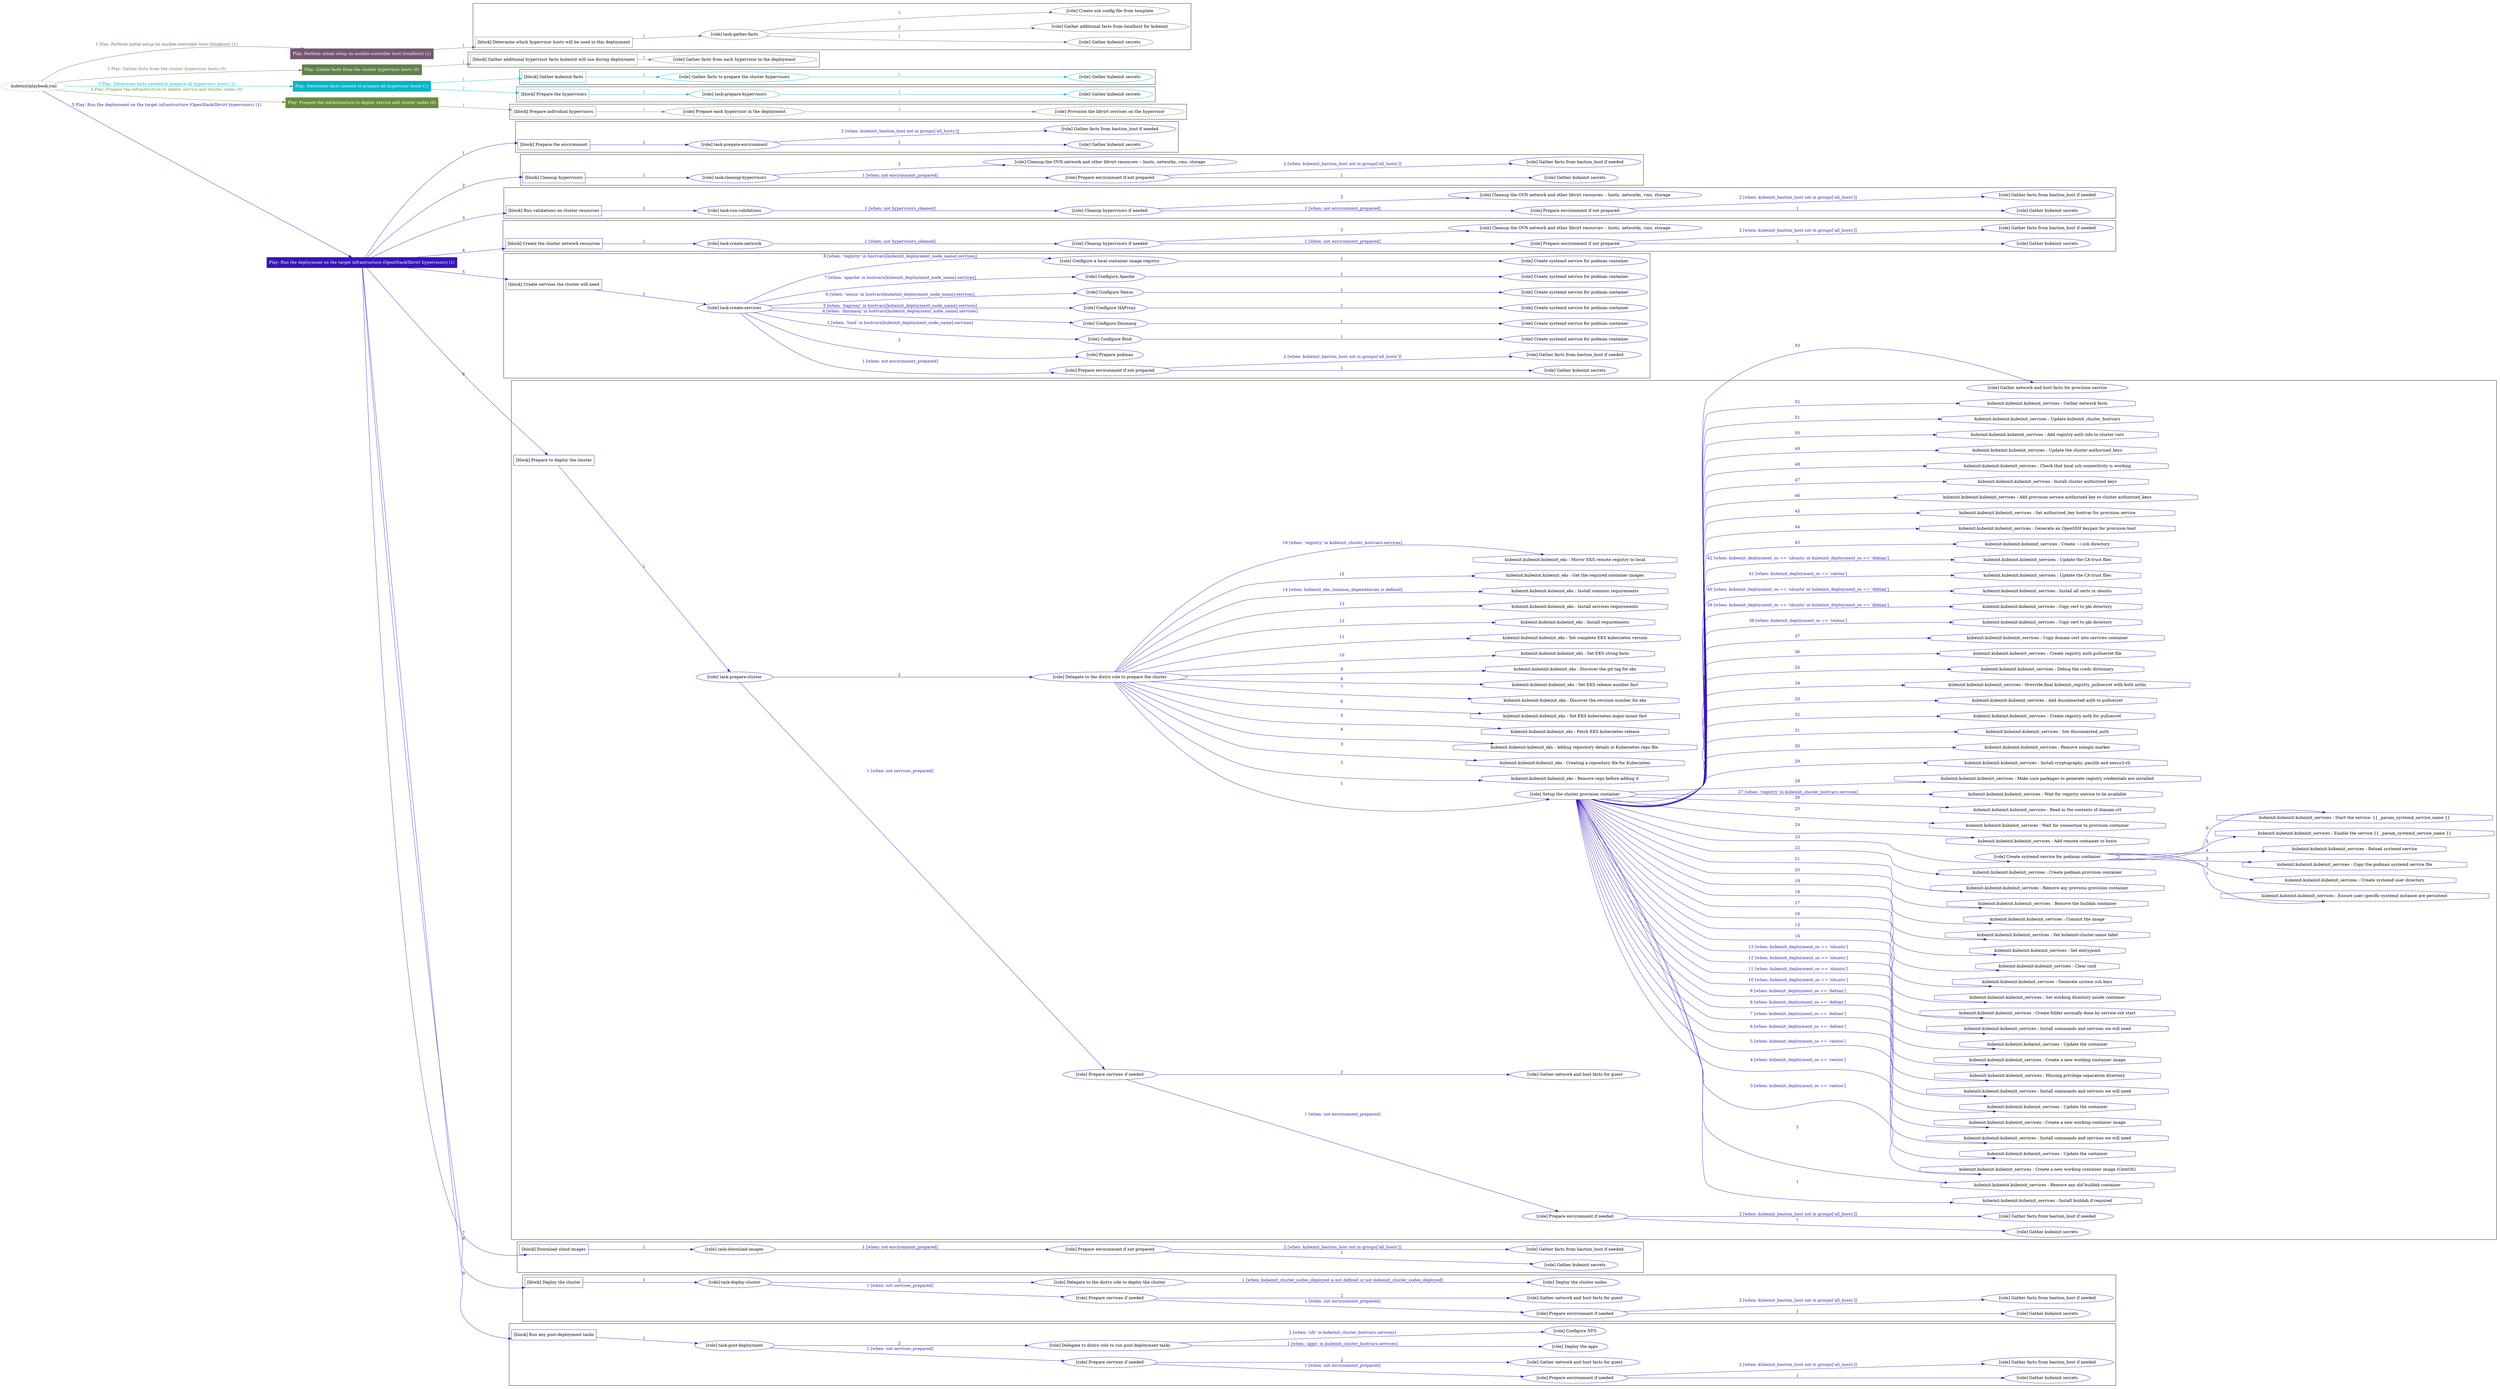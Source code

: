 digraph {
	graph [concentrate=true ordering=in rankdir=LR ratio=fill]
	edge [esep=5 sep=10]
	"kubeinit/playbook.yml" [URL="/home/runner/work/kubeinit/kubeinit/kubeinit/playbook.yml" id=playbook_a3c0bb5e style=dotted]
	"kubeinit/playbook.yml" -> play_5dd3f6f6 [label="1 Play: Perform initial setup on ansible-controller host (localhost) (1)" color="#745870" fontcolor="#745870" id=edge_play_5dd3f6f6 labeltooltip="1 Play: Perform initial setup on ansible-controller host (localhost) (1)" tooltip="1 Play: Perform initial setup on ansible-controller host (localhost) (1)"]
	subgraph "Play: Perform initial setup on ansible-controller host (localhost) (1)" {
		play_5dd3f6f6 [label="Play: Perform initial setup on ansible-controller host (localhost) (1)" URL="/home/runner/work/kubeinit/kubeinit/kubeinit/playbook.yml" color="#745870" fontcolor="#ffffff" id=play_5dd3f6f6 shape=box style=filled tooltip=localhost]
		play_5dd3f6f6 -> block_3f5522a1 [label=1 color="#745870" fontcolor="#745870" id=edge_block_3f5522a1 labeltooltip=1 tooltip=1]
		subgraph cluster_block_3f5522a1 {
			block_3f5522a1 [label="[block] Determine which hypervisor hosts will be used in this deployment" URL="/home/runner/work/kubeinit/kubeinit/kubeinit/playbook.yml" color="#745870" id=block_3f5522a1 labeltooltip="Determine which hypervisor hosts will be used in this deployment" shape=box tooltip="Determine which hypervisor hosts will be used in this deployment"]
			block_3f5522a1 -> role_90fad2b5 [label="1 " color="#745870" fontcolor="#745870" id=edge_role_90fad2b5 labeltooltip="1 " tooltip="1 "]
			subgraph "task-gather-facts" {
				role_90fad2b5 [label="[role] task-gather-facts" URL="/home/runner/work/kubeinit/kubeinit/kubeinit/playbook.yml" color="#745870" id=role_90fad2b5 tooltip="task-gather-facts"]
				role_90fad2b5 -> role_72998519 [label="1 " color="#745870" fontcolor="#745870" id=edge_role_72998519 labeltooltip="1 " tooltip="1 "]
				subgraph "Gather kubeinit secrets" {
					role_72998519 [label="[role] Gather kubeinit secrets" URL="/home/runner/.ansible/collections/ansible_collections/kubeinit/kubeinit/roles/kubeinit_prepare/tasks/build_hypervisors_group.yml" color="#745870" id=role_72998519 tooltip="Gather kubeinit secrets"]
				}
				role_90fad2b5 -> role_dbfee2be [label="2 " color="#745870" fontcolor="#745870" id=edge_role_dbfee2be labeltooltip="2 " tooltip="2 "]
				subgraph "Gather additional facts from localhost for kubeinit" {
					role_dbfee2be [label="[role] Gather additional facts from localhost for kubeinit" URL="/home/runner/.ansible/collections/ansible_collections/kubeinit/kubeinit/roles/kubeinit_prepare/tasks/build_hypervisors_group.yml" color="#745870" id=role_dbfee2be tooltip="Gather additional facts from localhost for kubeinit"]
				}
				role_90fad2b5 -> role_21488f9b [label="3 " color="#745870" fontcolor="#745870" id=edge_role_21488f9b labeltooltip="3 " tooltip="3 "]
				subgraph "Create ssh config file from template" {
					role_21488f9b [label="[role] Create ssh config file from template" URL="/home/runner/.ansible/collections/ansible_collections/kubeinit/kubeinit/roles/kubeinit_prepare/tasks/build_hypervisors_group.yml" color="#745870" id=role_21488f9b tooltip="Create ssh config file from template"]
				}
			}
		}
	}
	"kubeinit/playbook.yml" -> play_fc6628ad [label="2 Play: Gather facts from the cluster hypervisor hosts (0)" color="#60814b" fontcolor="#60814b" id=edge_play_fc6628ad labeltooltip="2 Play: Gather facts from the cluster hypervisor hosts (0)" tooltip="2 Play: Gather facts from the cluster hypervisor hosts (0)"]
	subgraph "Play: Gather facts from the cluster hypervisor hosts (0)" {
		play_fc6628ad [label="Play: Gather facts from the cluster hypervisor hosts (0)" URL="/home/runner/work/kubeinit/kubeinit/kubeinit/playbook.yml" color="#60814b" fontcolor="#ffffff" id=play_fc6628ad shape=box style=filled tooltip="Play: Gather facts from the cluster hypervisor hosts (0)"]
		play_fc6628ad -> block_336c2393 [label=1 color="#60814b" fontcolor="#60814b" id=edge_block_336c2393 labeltooltip=1 tooltip=1]
		subgraph cluster_block_336c2393 {
			block_336c2393 [label="[block] Gather additional hypervisor facts kubeinit will use during deployment" URL="/home/runner/work/kubeinit/kubeinit/kubeinit/playbook.yml" color="#60814b" id=block_336c2393 labeltooltip="Gather additional hypervisor facts kubeinit will use during deployment" shape=box tooltip="Gather additional hypervisor facts kubeinit will use during deployment"]
			block_336c2393 -> role_87bdfcbb [label="1 " color="#60814b" fontcolor="#60814b" id=edge_role_87bdfcbb labeltooltip="1 " tooltip="1 "]
			subgraph "Gather facts from each hypervisor in the deployment" {
				role_87bdfcbb [label="[role] Gather facts from each hypervisor in the deployment" URL="/home/runner/work/kubeinit/kubeinit/kubeinit/playbook.yml" color="#60814b" id=role_87bdfcbb tooltip="Gather facts from each hypervisor in the deployment"]
			}
		}
	}
	"kubeinit/playbook.yml" -> play_2a42a38c [label="3 Play: Determine facts needed to prepare all hypervisor hosts (1)" color="#06b5c6" fontcolor="#06b5c6" id=edge_play_2a42a38c labeltooltip="3 Play: Determine facts needed to prepare all hypervisor hosts (1)" tooltip="3 Play: Determine facts needed to prepare all hypervisor hosts (1)"]
	subgraph "Play: Determine facts needed to prepare all hypervisor hosts (1)" {
		play_2a42a38c [label="Play: Determine facts needed to prepare all hypervisor hosts (1)" URL="/home/runner/work/kubeinit/kubeinit/kubeinit/playbook.yml" color="#06b5c6" fontcolor="#ffffff" id=play_2a42a38c shape=box style=filled tooltip=localhost]
		play_2a42a38c -> block_63d170a1 [label=1 color="#06b5c6" fontcolor="#06b5c6" id=edge_block_63d170a1 labeltooltip=1 tooltip=1]
		subgraph cluster_block_63d170a1 {
			block_63d170a1 [label="[block] Gather kubeinit facts" URL="/home/runner/work/kubeinit/kubeinit/kubeinit/playbook.yml" color="#06b5c6" id=block_63d170a1 labeltooltip="Gather kubeinit facts" shape=box tooltip="Gather kubeinit facts"]
			block_63d170a1 -> role_f8785874 [label="1 " color="#06b5c6" fontcolor="#06b5c6" id=edge_role_f8785874 labeltooltip="1 " tooltip="1 "]
			subgraph "Gather facts to prepare the cluster hypervisors" {
				role_f8785874 [label="[role] Gather facts to prepare the cluster hypervisors" URL="/home/runner/work/kubeinit/kubeinit/kubeinit/playbook.yml" color="#06b5c6" id=role_f8785874 tooltip="Gather facts to prepare the cluster hypervisors"]
				role_f8785874 -> role_7d350320 [label="1 " color="#06b5c6" fontcolor="#06b5c6" id=edge_role_7d350320 labeltooltip="1 " tooltip="1 "]
				subgraph "Gather kubeinit secrets" {
					role_7d350320 [label="[role] Gather kubeinit secrets" URL="/home/runner/.ansible/collections/ansible_collections/kubeinit/kubeinit/roles/kubeinit_prepare/tasks/gather_kubeinit_facts.yml" color="#06b5c6" id=role_7d350320 tooltip="Gather kubeinit secrets"]
				}
			}
		}
		play_2a42a38c -> block_9447c34e [label=2 color="#06b5c6" fontcolor="#06b5c6" id=edge_block_9447c34e labeltooltip=2 tooltip=2]
		subgraph cluster_block_9447c34e {
			block_9447c34e [label="[block] Prepare the hypervisors" URL="/home/runner/work/kubeinit/kubeinit/kubeinit/playbook.yml" color="#06b5c6" id=block_9447c34e labeltooltip="Prepare the hypervisors" shape=box tooltip="Prepare the hypervisors"]
			block_9447c34e -> role_5584f863 [label="1 " color="#06b5c6" fontcolor="#06b5c6" id=edge_role_5584f863 labeltooltip="1 " tooltip="1 "]
			subgraph "task-prepare-hypervisors" {
				role_5584f863 [label="[role] task-prepare-hypervisors" URL="/home/runner/work/kubeinit/kubeinit/kubeinit/playbook.yml" color="#06b5c6" id=role_5584f863 tooltip="task-prepare-hypervisors"]
				role_5584f863 -> role_d53805c7 [label="1 " color="#06b5c6" fontcolor="#06b5c6" id=edge_role_d53805c7 labeltooltip="1 " tooltip="1 "]
				subgraph "Gather kubeinit secrets" {
					role_d53805c7 [label="[role] Gather kubeinit secrets" URL="/home/runner/.ansible/collections/ansible_collections/kubeinit/kubeinit/roles/kubeinit_prepare/tasks/gather_kubeinit_facts.yml" color="#06b5c6" id=role_d53805c7 tooltip="Gather kubeinit secrets"]
				}
			}
		}
	}
	"kubeinit/playbook.yml" -> play_9ff35cf9 [label="4 Play: Prepare the infrastructure to deploy service and cluster nodes (0)" color="#668e3e" fontcolor="#668e3e" id=edge_play_9ff35cf9 labeltooltip="4 Play: Prepare the infrastructure to deploy service and cluster nodes (0)" tooltip="4 Play: Prepare the infrastructure to deploy service and cluster nodes (0)"]
	subgraph "Play: Prepare the infrastructure to deploy service and cluster nodes (0)" {
		play_9ff35cf9 [label="Play: Prepare the infrastructure to deploy service and cluster nodes (0)" URL="/home/runner/work/kubeinit/kubeinit/kubeinit/playbook.yml" color="#668e3e" fontcolor="#ffffff" id=play_9ff35cf9 shape=box style=filled tooltip="Play: Prepare the infrastructure to deploy service and cluster nodes (0)"]
		play_9ff35cf9 -> block_2114601e [label=1 color="#668e3e" fontcolor="#668e3e" id=edge_block_2114601e labeltooltip=1 tooltip=1]
		subgraph cluster_block_2114601e {
			block_2114601e [label="[block] Prepare individual hypervisors" URL="/home/runner/work/kubeinit/kubeinit/kubeinit/playbook.yml" color="#668e3e" id=block_2114601e labeltooltip="Prepare individual hypervisors" shape=box tooltip="Prepare individual hypervisors"]
			block_2114601e -> role_9ac9ba1c [label="1 " color="#668e3e" fontcolor="#668e3e" id=edge_role_9ac9ba1c labeltooltip="1 " tooltip="1 "]
			subgraph "Prepare each hypervisor in the deployment" {
				role_9ac9ba1c [label="[role] Prepare each hypervisor in the deployment" URL="/home/runner/work/kubeinit/kubeinit/kubeinit/playbook.yml" color="#668e3e" id=role_9ac9ba1c tooltip="Prepare each hypervisor in the deployment"]
				role_9ac9ba1c -> role_7e389bf1 [label="1 " color="#668e3e" fontcolor="#668e3e" id=edge_role_7e389bf1 labeltooltip="1 " tooltip="1 "]
				subgraph "Provision the libvirt services on the hypervisor" {
					role_7e389bf1 [label="[role] Provision the libvirt services on the hypervisor" URL="/home/runner/.ansible/collections/ansible_collections/kubeinit/kubeinit/roles/kubeinit_prepare/tasks/prepare_hypervisor.yml" color="#668e3e" id=role_7e389bf1 tooltip="Provision the libvirt services on the hypervisor"]
				}
			}
		}
	}
	"kubeinit/playbook.yml" -> play_ee8382cf [label="5 Play: Run the deployment on the target infrastructure (OpenStack/libvirt hypervisors) (1)" color="#3516b6" fontcolor="#3516b6" id=edge_play_ee8382cf labeltooltip="5 Play: Run the deployment on the target infrastructure (OpenStack/libvirt hypervisors) (1)" tooltip="5 Play: Run the deployment on the target infrastructure (OpenStack/libvirt hypervisors) (1)"]
	subgraph "Play: Run the deployment on the target infrastructure (OpenStack/libvirt hypervisors) (1)" {
		play_ee8382cf [label="Play: Run the deployment on the target infrastructure (OpenStack/libvirt hypervisors) (1)" URL="/home/runner/work/kubeinit/kubeinit/kubeinit/playbook.yml" color="#3516b6" fontcolor="#ffffff" id=play_ee8382cf shape=box style=filled tooltip=localhost]
		play_ee8382cf -> block_d4426068 [label=1 color="#3516b6" fontcolor="#3516b6" id=edge_block_d4426068 labeltooltip=1 tooltip=1]
		subgraph cluster_block_d4426068 {
			block_d4426068 [label="[block] Prepare the environment" URL="/home/runner/work/kubeinit/kubeinit/kubeinit/playbook.yml" color="#3516b6" id=block_d4426068 labeltooltip="Prepare the environment" shape=box tooltip="Prepare the environment"]
			block_d4426068 -> role_ead77854 [label="1 " color="#3516b6" fontcolor="#3516b6" id=edge_role_ead77854 labeltooltip="1 " tooltip="1 "]
			subgraph "task-prepare-environment" {
				role_ead77854 [label="[role] task-prepare-environment" URL="/home/runner/work/kubeinit/kubeinit/kubeinit/playbook.yml" color="#3516b6" id=role_ead77854 tooltip="task-prepare-environment"]
				role_ead77854 -> role_3c15dc59 [label="1 " color="#3516b6" fontcolor="#3516b6" id=edge_role_3c15dc59 labeltooltip="1 " tooltip="1 "]
				subgraph "Gather kubeinit secrets" {
					role_3c15dc59 [label="[role] Gather kubeinit secrets" URL="/home/runner/.ansible/collections/ansible_collections/kubeinit/kubeinit/roles/kubeinit_prepare/tasks/gather_kubeinit_facts.yml" color="#3516b6" id=role_3c15dc59 tooltip="Gather kubeinit secrets"]
				}
				role_ead77854 -> role_c7e61dc3 [label="2 [when: kubeinit_bastion_host not in groups['all_hosts']]" color="#3516b6" fontcolor="#3516b6" id=edge_role_c7e61dc3 labeltooltip="2 [when: kubeinit_bastion_host not in groups['all_hosts']]" tooltip="2 [when: kubeinit_bastion_host not in groups['all_hosts']]"]
				subgraph "Gather facts from bastion_host if needed" {
					role_c7e61dc3 [label="[role] Gather facts from bastion_host if needed" URL="/home/runner/.ansible/collections/ansible_collections/kubeinit/kubeinit/roles/kubeinit_prepare/tasks/main.yml" color="#3516b6" id=role_c7e61dc3 tooltip="Gather facts from bastion_host if needed"]
				}
			}
		}
		play_ee8382cf -> block_8ab391ed [label=2 color="#3516b6" fontcolor="#3516b6" id=edge_block_8ab391ed labeltooltip=2 tooltip=2]
		subgraph cluster_block_8ab391ed {
			block_8ab391ed [label="[block] Cleanup hypervisors" URL="/home/runner/work/kubeinit/kubeinit/kubeinit/playbook.yml" color="#3516b6" id=block_8ab391ed labeltooltip="Cleanup hypervisors" shape=box tooltip="Cleanup hypervisors"]
			block_8ab391ed -> role_3b250a78 [label="1 " color="#3516b6" fontcolor="#3516b6" id=edge_role_3b250a78 labeltooltip="1 " tooltip="1 "]
			subgraph "task-cleanup-hypervisors" {
				role_3b250a78 [label="[role] task-cleanup-hypervisors" URL="/home/runner/work/kubeinit/kubeinit/kubeinit/playbook.yml" color="#3516b6" id=role_3b250a78 tooltip="task-cleanup-hypervisors"]
				role_3b250a78 -> role_644a8ec2 [label="1 [when: not environment_prepared]" color="#3516b6" fontcolor="#3516b6" id=edge_role_644a8ec2 labeltooltip="1 [when: not environment_prepared]" tooltip="1 [when: not environment_prepared]"]
				subgraph "Prepare environment if not prepared" {
					role_644a8ec2 [label="[role] Prepare environment if not prepared" URL="/home/runner/.ansible/collections/ansible_collections/kubeinit/kubeinit/roles/kubeinit_libvirt/tasks/cleanup_hypervisors.yml" color="#3516b6" id=role_644a8ec2 tooltip="Prepare environment if not prepared"]
					role_644a8ec2 -> role_b88d3175 [label="1 " color="#3516b6" fontcolor="#3516b6" id=edge_role_b88d3175 labeltooltip="1 " tooltip="1 "]
					subgraph "Gather kubeinit secrets" {
						role_b88d3175 [label="[role] Gather kubeinit secrets" URL="/home/runner/.ansible/collections/ansible_collections/kubeinit/kubeinit/roles/kubeinit_prepare/tasks/gather_kubeinit_facts.yml" color="#3516b6" id=role_b88d3175 tooltip="Gather kubeinit secrets"]
					}
					role_644a8ec2 -> role_2258d02c [label="2 [when: kubeinit_bastion_host not in groups['all_hosts']]" color="#3516b6" fontcolor="#3516b6" id=edge_role_2258d02c labeltooltip="2 [when: kubeinit_bastion_host not in groups['all_hosts']]" tooltip="2 [when: kubeinit_bastion_host not in groups['all_hosts']]"]
					subgraph "Gather facts from bastion_host if needed" {
						role_2258d02c [label="[role] Gather facts from bastion_host if needed" URL="/home/runner/.ansible/collections/ansible_collections/kubeinit/kubeinit/roles/kubeinit_prepare/tasks/main.yml" color="#3516b6" id=role_2258d02c tooltip="Gather facts from bastion_host if needed"]
					}
				}
				role_3b250a78 -> role_b5c7166e [label="2 " color="#3516b6" fontcolor="#3516b6" id=edge_role_b5c7166e labeltooltip="2 " tooltip="2 "]
				subgraph "Cleanup the OVN network and other libvirt resources -- hosts, networks, vms, storage" {
					role_b5c7166e [label="[role] Cleanup the OVN network and other libvirt resources -- hosts, networks, vms, storage" URL="/home/runner/.ansible/collections/ansible_collections/kubeinit/kubeinit/roles/kubeinit_libvirt/tasks/cleanup_hypervisors.yml" color="#3516b6" id=role_b5c7166e tooltip="Cleanup the OVN network and other libvirt resources -- hosts, networks, vms, storage"]
				}
			}
		}
		play_ee8382cf -> block_51c101f5 [label=3 color="#3516b6" fontcolor="#3516b6" id=edge_block_51c101f5 labeltooltip=3 tooltip=3]
		subgraph cluster_block_51c101f5 {
			block_51c101f5 [label="[block] Run validations on cluster resources" URL="/home/runner/work/kubeinit/kubeinit/kubeinit/playbook.yml" color="#3516b6" id=block_51c101f5 labeltooltip="Run validations on cluster resources" shape=box tooltip="Run validations on cluster resources"]
			block_51c101f5 -> role_3cd92902 [label="1 " color="#3516b6" fontcolor="#3516b6" id=edge_role_3cd92902 labeltooltip="1 " tooltip="1 "]
			subgraph "task-run-validations" {
				role_3cd92902 [label="[role] task-run-validations" URL="/home/runner/work/kubeinit/kubeinit/kubeinit/playbook.yml" color="#3516b6" id=role_3cd92902 tooltip="task-run-validations"]
				role_3cd92902 -> role_e0db50ed [label="1 [when: not hypervisors_cleaned]" color="#3516b6" fontcolor="#3516b6" id=edge_role_e0db50ed labeltooltip="1 [when: not hypervisors_cleaned]" tooltip="1 [when: not hypervisors_cleaned]"]
				subgraph "Cleanup hypervisors if needed" {
					role_e0db50ed [label="[role] Cleanup hypervisors if needed" URL="/home/runner/.ansible/collections/ansible_collections/kubeinit/kubeinit/roles/kubeinit_validations/tasks/main.yml" color="#3516b6" id=role_e0db50ed tooltip="Cleanup hypervisors if needed"]
					role_e0db50ed -> role_227a606d [label="1 [when: not environment_prepared]" color="#3516b6" fontcolor="#3516b6" id=edge_role_227a606d labeltooltip="1 [when: not environment_prepared]" tooltip="1 [when: not environment_prepared]"]
					subgraph "Prepare environment if not prepared" {
						role_227a606d [label="[role] Prepare environment if not prepared" URL="/home/runner/.ansible/collections/ansible_collections/kubeinit/kubeinit/roles/kubeinit_libvirt/tasks/cleanup_hypervisors.yml" color="#3516b6" id=role_227a606d tooltip="Prepare environment if not prepared"]
						role_227a606d -> role_00f0926e [label="1 " color="#3516b6" fontcolor="#3516b6" id=edge_role_00f0926e labeltooltip="1 " tooltip="1 "]
						subgraph "Gather kubeinit secrets" {
							role_00f0926e [label="[role] Gather kubeinit secrets" URL="/home/runner/.ansible/collections/ansible_collections/kubeinit/kubeinit/roles/kubeinit_prepare/tasks/gather_kubeinit_facts.yml" color="#3516b6" id=role_00f0926e tooltip="Gather kubeinit secrets"]
						}
						role_227a606d -> role_6b66157d [label="2 [when: kubeinit_bastion_host not in groups['all_hosts']]" color="#3516b6" fontcolor="#3516b6" id=edge_role_6b66157d labeltooltip="2 [when: kubeinit_bastion_host not in groups['all_hosts']]" tooltip="2 [when: kubeinit_bastion_host not in groups['all_hosts']]"]
						subgraph "Gather facts from bastion_host if needed" {
							role_6b66157d [label="[role] Gather facts from bastion_host if needed" URL="/home/runner/.ansible/collections/ansible_collections/kubeinit/kubeinit/roles/kubeinit_prepare/tasks/main.yml" color="#3516b6" id=role_6b66157d tooltip="Gather facts from bastion_host if needed"]
						}
					}
					role_e0db50ed -> role_c960c6ad [label="2 " color="#3516b6" fontcolor="#3516b6" id=edge_role_c960c6ad labeltooltip="2 " tooltip="2 "]
					subgraph "Cleanup the OVN network and other libvirt resources -- hosts, networks, vms, storage" {
						role_c960c6ad [label="[role] Cleanup the OVN network and other libvirt resources -- hosts, networks, vms, storage" URL="/home/runner/.ansible/collections/ansible_collections/kubeinit/kubeinit/roles/kubeinit_libvirt/tasks/cleanup_hypervisors.yml" color="#3516b6" id=role_c960c6ad tooltip="Cleanup the OVN network and other libvirt resources -- hosts, networks, vms, storage"]
					}
				}
			}
		}
		play_ee8382cf -> block_5824bdfb [label=4 color="#3516b6" fontcolor="#3516b6" id=edge_block_5824bdfb labeltooltip=4 tooltip=4]
		subgraph cluster_block_5824bdfb {
			block_5824bdfb [label="[block] Create the cluster network resources" URL="/home/runner/work/kubeinit/kubeinit/kubeinit/playbook.yml" color="#3516b6" id=block_5824bdfb labeltooltip="Create the cluster network resources" shape=box tooltip="Create the cluster network resources"]
			block_5824bdfb -> role_efd74eb6 [label="1 " color="#3516b6" fontcolor="#3516b6" id=edge_role_efd74eb6 labeltooltip="1 " tooltip="1 "]
			subgraph "task-create-network" {
				role_efd74eb6 [label="[role] task-create-network" URL="/home/runner/work/kubeinit/kubeinit/kubeinit/playbook.yml" color="#3516b6" id=role_efd74eb6 tooltip="task-create-network"]
				role_efd74eb6 -> role_bae71bd8 [label="1 [when: not hypervisors_cleaned]" color="#3516b6" fontcolor="#3516b6" id=edge_role_bae71bd8 labeltooltip="1 [when: not hypervisors_cleaned]" tooltip="1 [when: not hypervisors_cleaned]"]
				subgraph "Cleanup hypervisors if needed" {
					role_bae71bd8 [label="[role] Cleanup hypervisors if needed" URL="/home/runner/.ansible/collections/ansible_collections/kubeinit/kubeinit/roles/kubeinit_libvirt/tasks/create_network.yml" color="#3516b6" id=role_bae71bd8 tooltip="Cleanup hypervisors if needed"]
					role_bae71bd8 -> role_c0d240b5 [label="1 [when: not environment_prepared]" color="#3516b6" fontcolor="#3516b6" id=edge_role_c0d240b5 labeltooltip="1 [when: not environment_prepared]" tooltip="1 [when: not environment_prepared]"]
					subgraph "Prepare environment if not prepared" {
						role_c0d240b5 [label="[role] Prepare environment if not prepared" URL="/home/runner/.ansible/collections/ansible_collections/kubeinit/kubeinit/roles/kubeinit_libvirt/tasks/cleanup_hypervisors.yml" color="#3516b6" id=role_c0d240b5 tooltip="Prepare environment if not prepared"]
						role_c0d240b5 -> role_cb9085c3 [label="1 " color="#3516b6" fontcolor="#3516b6" id=edge_role_cb9085c3 labeltooltip="1 " tooltip="1 "]
						subgraph "Gather kubeinit secrets" {
							role_cb9085c3 [label="[role] Gather kubeinit secrets" URL="/home/runner/.ansible/collections/ansible_collections/kubeinit/kubeinit/roles/kubeinit_prepare/tasks/gather_kubeinit_facts.yml" color="#3516b6" id=role_cb9085c3 tooltip="Gather kubeinit secrets"]
						}
						role_c0d240b5 -> role_d7b67d18 [label="2 [when: kubeinit_bastion_host not in groups['all_hosts']]" color="#3516b6" fontcolor="#3516b6" id=edge_role_d7b67d18 labeltooltip="2 [when: kubeinit_bastion_host not in groups['all_hosts']]" tooltip="2 [when: kubeinit_bastion_host not in groups['all_hosts']]"]
						subgraph "Gather facts from bastion_host if needed" {
							role_d7b67d18 [label="[role] Gather facts from bastion_host if needed" URL="/home/runner/.ansible/collections/ansible_collections/kubeinit/kubeinit/roles/kubeinit_prepare/tasks/main.yml" color="#3516b6" id=role_d7b67d18 tooltip="Gather facts from bastion_host if needed"]
						}
					}
					role_bae71bd8 -> role_b2977acb [label="2 " color="#3516b6" fontcolor="#3516b6" id=edge_role_b2977acb labeltooltip="2 " tooltip="2 "]
					subgraph "Cleanup the OVN network and other libvirt resources -- hosts, networks, vms, storage" {
						role_b2977acb [label="[role] Cleanup the OVN network and other libvirt resources -- hosts, networks, vms, storage" URL="/home/runner/.ansible/collections/ansible_collections/kubeinit/kubeinit/roles/kubeinit_libvirt/tasks/cleanup_hypervisors.yml" color="#3516b6" id=role_b2977acb tooltip="Cleanup the OVN network and other libvirt resources -- hosts, networks, vms, storage"]
					}
				}
			}
		}
		play_ee8382cf -> block_018ac6f1 [label=5 color="#3516b6" fontcolor="#3516b6" id=edge_block_018ac6f1 labeltooltip=5 tooltip=5]
		subgraph cluster_block_018ac6f1 {
			block_018ac6f1 [label="[block] Create services the cluster will need" URL="/home/runner/work/kubeinit/kubeinit/kubeinit/playbook.yml" color="#3516b6" id=block_018ac6f1 labeltooltip="Create services the cluster will need" shape=box tooltip="Create services the cluster will need"]
			block_018ac6f1 -> role_a4ae4fd8 [label="1 " color="#3516b6" fontcolor="#3516b6" id=edge_role_a4ae4fd8 labeltooltip="1 " tooltip="1 "]
			subgraph "task-create-services" {
				role_a4ae4fd8 [label="[role] task-create-services" URL="/home/runner/work/kubeinit/kubeinit/kubeinit/playbook.yml" color="#3516b6" id=role_a4ae4fd8 tooltip="task-create-services"]
				role_a4ae4fd8 -> role_bb4ad44e [label="1 [when: not environment_prepared]" color="#3516b6" fontcolor="#3516b6" id=edge_role_bb4ad44e labeltooltip="1 [when: not environment_prepared]" tooltip="1 [when: not environment_prepared]"]
				subgraph "Prepare environment if not prepared" {
					role_bb4ad44e [label="[role] Prepare environment if not prepared" URL="/home/runner/.ansible/collections/ansible_collections/kubeinit/kubeinit/roles/kubeinit_services/tasks/main.yml" color="#3516b6" id=role_bb4ad44e tooltip="Prepare environment if not prepared"]
					role_bb4ad44e -> role_d32a09ff [label="1 " color="#3516b6" fontcolor="#3516b6" id=edge_role_d32a09ff labeltooltip="1 " tooltip="1 "]
					subgraph "Gather kubeinit secrets" {
						role_d32a09ff [label="[role] Gather kubeinit secrets" URL="/home/runner/.ansible/collections/ansible_collections/kubeinit/kubeinit/roles/kubeinit_prepare/tasks/gather_kubeinit_facts.yml" color="#3516b6" id=role_d32a09ff tooltip="Gather kubeinit secrets"]
					}
					role_bb4ad44e -> role_4b7572ad [label="2 [when: kubeinit_bastion_host not in groups['all_hosts']]" color="#3516b6" fontcolor="#3516b6" id=edge_role_4b7572ad labeltooltip="2 [when: kubeinit_bastion_host not in groups['all_hosts']]" tooltip="2 [when: kubeinit_bastion_host not in groups['all_hosts']]"]
					subgraph "Gather facts from bastion_host if needed" {
						role_4b7572ad [label="[role] Gather facts from bastion_host if needed" URL="/home/runner/.ansible/collections/ansible_collections/kubeinit/kubeinit/roles/kubeinit_prepare/tasks/main.yml" color="#3516b6" id=role_4b7572ad tooltip="Gather facts from bastion_host if needed"]
					}
				}
				role_a4ae4fd8 -> role_27ed27d5 [label="2 " color="#3516b6" fontcolor="#3516b6" id=edge_role_27ed27d5 labeltooltip="2 " tooltip="2 "]
				subgraph "Prepare podman" {
					role_27ed27d5 [label="[role] Prepare podman" URL="/home/runner/.ansible/collections/ansible_collections/kubeinit/kubeinit/roles/kubeinit_services/tasks/00_create_service_pod.yml" color="#3516b6" id=role_27ed27d5 tooltip="Prepare podman"]
				}
				role_a4ae4fd8 -> role_66b39e74 [label="3 [when: 'bind' in hostvars[kubeinit_deployment_node_name].services]" color="#3516b6" fontcolor="#3516b6" id=edge_role_66b39e74 labeltooltip="3 [when: 'bind' in hostvars[kubeinit_deployment_node_name].services]" tooltip="3 [when: 'bind' in hostvars[kubeinit_deployment_node_name].services]"]
				subgraph "Configure Bind" {
					role_66b39e74 [label="[role] Configure Bind" URL="/home/runner/.ansible/collections/ansible_collections/kubeinit/kubeinit/roles/kubeinit_services/tasks/start_services_containers.yml" color="#3516b6" id=role_66b39e74 tooltip="Configure Bind"]
					role_66b39e74 -> role_6505dc82 [label="1 " color="#3516b6" fontcolor="#3516b6" id=edge_role_6505dc82 labeltooltip="1 " tooltip="1 "]
					subgraph "Create systemd service for podman container" {
						role_6505dc82 [label="[role] Create systemd service for podman container" URL="/home/runner/.ansible/collections/ansible_collections/kubeinit/kubeinit/roles/kubeinit_bind/tasks/main.yml" color="#3516b6" id=role_6505dc82 tooltip="Create systemd service for podman container"]
					}
				}
				role_a4ae4fd8 -> role_5c936ad0 [label="4 [when: 'dnsmasq' in hostvars[kubeinit_deployment_node_name].services]" color="#3516b6" fontcolor="#3516b6" id=edge_role_5c936ad0 labeltooltip="4 [when: 'dnsmasq' in hostvars[kubeinit_deployment_node_name].services]" tooltip="4 [when: 'dnsmasq' in hostvars[kubeinit_deployment_node_name].services]"]
				subgraph "Configure Dnsmasq" {
					role_5c936ad0 [label="[role] Configure Dnsmasq" URL="/home/runner/.ansible/collections/ansible_collections/kubeinit/kubeinit/roles/kubeinit_services/tasks/start_services_containers.yml" color="#3516b6" id=role_5c936ad0 tooltip="Configure Dnsmasq"]
					role_5c936ad0 -> role_9fe8c687 [label="1 " color="#3516b6" fontcolor="#3516b6" id=edge_role_9fe8c687 labeltooltip="1 " tooltip="1 "]
					subgraph "Create systemd service for podman container" {
						role_9fe8c687 [label="[role] Create systemd service for podman container" URL="/home/runner/.ansible/collections/ansible_collections/kubeinit/kubeinit/roles/kubeinit_dnsmasq/tasks/main.yml" color="#3516b6" id=role_9fe8c687 tooltip="Create systemd service for podman container"]
					}
				}
				role_a4ae4fd8 -> role_51e6eaae [label="5 [when: 'haproxy' in hostvars[kubeinit_deployment_node_name].services]" color="#3516b6" fontcolor="#3516b6" id=edge_role_51e6eaae labeltooltip="5 [when: 'haproxy' in hostvars[kubeinit_deployment_node_name].services]" tooltip="5 [when: 'haproxy' in hostvars[kubeinit_deployment_node_name].services]"]
				subgraph "Configure HAProxy" {
					role_51e6eaae [label="[role] Configure HAProxy" URL="/home/runner/.ansible/collections/ansible_collections/kubeinit/kubeinit/roles/kubeinit_services/tasks/start_services_containers.yml" color="#3516b6" id=role_51e6eaae tooltip="Configure HAProxy"]
					role_51e6eaae -> role_87d2c8ae [label="1 " color="#3516b6" fontcolor="#3516b6" id=edge_role_87d2c8ae labeltooltip="1 " tooltip="1 "]
					subgraph "Create systemd service for podman container" {
						role_87d2c8ae [label="[role] Create systemd service for podman container" URL="/home/runner/.ansible/collections/ansible_collections/kubeinit/kubeinit/roles/kubeinit_haproxy/tasks/main.yml" color="#3516b6" id=role_87d2c8ae tooltip="Create systemd service for podman container"]
					}
				}
				role_a4ae4fd8 -> role_5d871a22 [label="6 [when: 'nexus' in hostvars[kubeinit_deployment_node_name].services]" color="#3516b6" fontcolor="#3516b6" id=edge_role_5d871a22 labeltooltip="6 [when: 'nexus' in hostvars[kubeinit_deployment_node_name].services]" tooltip="6 [when: 'nexus' in hostvars[kubeinit_deployment_node_name].services]"]
				subgraph "Configure Nexus" {
					role_5d871a22 [label="[role] Configure Nexus" URL="/home/runner/.ansible/collections/ansible_collections/kubeinit/kubeinit/roles/kubeinit_services/tasks/start_services_containers.yml" color="#3516b6" id=role_5d871a22 tooltip="Configure Nexus"]
					role_5d871a22 -> role_38ffcb50 [label="1 " color="#3516b6" fontcolor="#3516b6" id=edge_role_38ffcb50 labeltooltip="1 " tooltip="1 "]
					subgraph "Create systemd service for podman container" {
						role_38ffcb50 [label="[role] Create systemd service for podman container" URL="/home/runner/.ansible/collections/ansible_collections/kubeinit/kubeinit/roles/kubeinit_nexus/tasks/main.yml" color="#3516b6" id=role_38ffcb50 tooltip="Create systemd service for podman container"]
					}
				}
				role_a4ae4fd8 -> role_fab0183e [label="7 [when: 'apache' in hostvars[kubeinit_deployment_node_name].services]" color="#3516b6" fontcolor="#3516b6" id=edge_role_fab0183e labeltooltip="7 [when: 'apache' in hostvars[kubeinit_deployment_node_name].services]" tooltip="7 [when: 'apache' in hostvars[kubeinit_deployment_node_name].services]"]
				subgraph "Configure Apache" {
					role_fab0183e [label="[role] Configure Apache" URL="/home/runner/.ansible/collections/ansible_collections/kubeinit/kubeinit/roles/kubeinit_services/tasks/start_services_containers.yml" color="#3516b6" id=role_fab0183e tooltip="Configure Apache"]
					role_fab0183e -> role_1be57546 [label="1 " color="#3516b6" fontcolor="#3516b6" id=edge_role_1be57546 labeltooltip="1 " tooltip="1 "]
					subgraph "Create systemd service for podman container" {
						role_1be57546 [label="[role] Create systemd service for podman container" URL="/home/runner/.ansible/collections/ansible_collections/kubeinit/kubeinit/roles/kubeinit_apache/tasks/main.yml" color="#3516b6" id=role_1be57546 tooltip="Create systemd service for podman container"]
					}
				}
				role_a4ae4fd8 -> role_4bc4f2f4 [label="8 [when: 'registry' in hostvars[kubeinit_deployment_node_name].services]" color="#3516b6" fontcolor="#3516b6" id=edge_role_4bc4f2f4 labeltooltip="8 [when: 'registry' in hostvars[kubeinit_deployment_node_name].services]" tooltip="8 [when: 'registry' in hostvars[kubeinit_deployment_node_name].services]"]
				subgraph "Configure a local container image registry" {
					role_4bc4f2f4 [label="[role] Configure a local container image registry" URL="/home/runner/.ansible/collections/ansible_collections/kubeinit/kubeinit/roles/kubeinit_services/tasks/start_services_containers.yml" color="#3516b6" id=role_4bc4f2f4 tooltip="Configure a local container image registry"]
					role_4bc4f2f4 -> role_cc9b85fa [label="1 " color="#3516b6" fontcolor="#3516b6" id=edge_role_cc9b85fa labeltooltip="1 " tooltip="1 "]
					subgraph "Create systemd service for podman container" {
						role_cc9b85fa [label="[role] Create systemd service for podman container" URL="/home/runner/.ansible/collections/ansible_collections/kubeinit/kubeinit/roles/kubeinit_registry/tasks/main.yml" color="#3516b6" id=role_cc9b85fa tooltip="Create systemd service for podman container"]
					}
				}
			}
		}
		play_ee8382cf -> block_ee9c8017 [label=6 color="#3516b6" fontcolor="#3516b6" id=edge_block_ee9c8017 labeltooltip=6 tooltip=6]
		subgraph cluster_block_ee9c8017 {
			block_ee9c8017 [label="[block] Prepare to deploy the cluster" URL="/home/runner/work/kubeinit/kubeinit/kubeinit/playbook.yml" color="#3516b6" id=block_ee9c8017 labeltooltip="Prepare to deploy the cluster" shape=box tooltip="Prepare to deploy the cluster"]
			block_ee9c8017 -> role_ca4304c0 [label="1 " color="#3516b6" fontcolor="#3516b6" id=edge_role_ca4304c0 labeltooltip="1 " tooltip="1 "]
			subgraph "task-prepare-cluster" {
				role_ca4304c0 [label="[role] task-prepare-cluster" URL="/home/runner/work/kubeinit/kubeinit/kubeinit/playbook.yml" color="#3516b6" id=role_ca4304c0 tooltip="task-prepare-cluster"]
				role_ca4304c0 -> role_778978c5 [label="1 [when: not services_prepared]" color="#3516b6" fontcolor="#3516b6" id=edge_role_778978c5 labeltooltip="1 [when: not services_prepared]" tooltip="1 [when: not services_prepared]"]
				subgraph "Prepare services if needed" {
					role_778978c5 [label="[role] Prepare services if needed" URL="/home/runner/.ansible/collections/ansible_collections/kubeinit/kubeinit/roles/kubeinit_prepare/tasks/prepare_cluster.yml" color="#3516b6" id=role_778978c5 tooltip="Prepare services if needed"]
					role_778978c5 -> role_20fd9bb0 [label="1 [when: not environment_prepared]" color="#3516b6" fontcolor="#3516b6" id=edge_role_20fd9bb0 labeltooltip="1 [when: not environment_prepared]" tooltip="1 [when: not environment_prepared]"]
					subgraph "Prepare environment if needed" {
						role_20fd9bb0 [label="[role] Prepare environment if needed" URL="/home/runner/.ansible/collections/ansible_collections/kubeinit/kubeinit/roles/kubeinit_services/tasks/prepare_services.yml" color="#3516b6" id=role_20fd9bb0 tooltip="Prepare environment if needed"]
						role_20fd9bb0 -> role_07d96ee1 [label="1 " color="#3516b6" fontcolor="#3516b6" id=edge_role_07d96ee1 labeltooltip="1 " tooltip="1 "]
						subgraph "Gather kubeinit secrets" {
							role_07d96ee1 [label="[role] Gather kubeinit secrets" URL="/home/runner/.ansible/collections/ansible_collections/kubeinit/kubeinit/roles/kubeinit_prepare/tasks/gather_kubeinit_facts.yml" color="#3516b6" id=role_07d96ee1 tooltip="Gather kubeinit secrets"]
						}
						role_20fd9bb0 -> role_c083f389 [label="2 [when: kubeinit_bastion_host not in groups['all_hosts']]" color="#3516b6" fontcolor="#3516b6" id=edge_role_c083f389 labeltooltip="2 [when: kubeinit_bastion_host not in groups['all_hosts']]" tooltip="2 [when: kubeinit_bastion_host not in groups['all_hosts']]"]
						subgraph "Gather facts from bastion_host if needed" {
							role_c083f389 [label="[role] Gather facts from bastion_host if needed" URL="/home/runner/.ansible/collections/ansible_collections/kubeinit/kubeinit/roles/kubeinit_prepare/tasks/main.yml" color="#3516b6" id=role_c083f389 tooltip="Gather facts from bastion_host if needed"]
						}
					}
					role_778978c5 -> role_6f59eaa7 [label="2 " color="#3516b6" fontcolor="#3516b6" id=edge_role_6f59eaa7 labeltooltip="2 " tooltip="2 "]
					subgraph "Gather network and host facts for guest" {
						role_6f59eaa7 [label="[role] Gather network and host facts for guest" URL="/home/runner/.ansible/collections/ansible_collections/kubeinit/kubeinit/roles/kubeinit_services/tasks/prepare_services.yml" color="#3516b6" id=role_6f59eaa7 tooltip="Gather network and host facts for guest"]
					}
				}
				role_ca4304c0 -> role_fc27ae0e [label="2 " color="#3516b6" fontcolor="#3516b6" id=edge_role_fc27ae0e labeltooltip="2 " tooltip="2 "]
				subgraph "Delegate to the distro role to prepare the cluster" {
					role_fc27ae0e [label="[role] Delegate to the distro role to prepare the cluster" URL="/home/runner/.ansible/collections/ansible_collections/kubeinit/kubeinit/roles/kubeinit_prepare/tasks/prepare_cluster.yml" color="#3516b6" id=role_fc27ae0e tooltip="Delegate to the distro role to prepare the cluster"]
					role_fc27ae0e -> role_34a63b47 [label="1 " color="#3516b6" fontcolor="#3516b6" id=edge_role_34a63b47 labeltooltip="1 " tooltip="1 "]
					subgraph "Setup the cluster provision container" {
						role_34a63b47 [label="[role] Setup the cluster provision container" URL="/home/runner/.ansible/collections/ansible_collections/kubeinit/kubeinit/roles/kubeinit_eks/tasks/prepare_cluster.yml" color="#3516b6" id=role_34a63b47 tooltip="Setup the cluster provision container"]
						task_7b2b4a97 [label="kubeinit.kubeinit.kubeinit_services : Install buildah if required" URL="/home/runner/.ansible/collections/ansible_collections/kubeinit/kubeinit/roles/kubeinit_services/tasks/create_provision_container.yml" color="#3516b6" id=task_7b2b4a97 shape=octagon tooltip="kubeinit.kubeinit.kubeinit_services : Install buildah if required"]
						role_34a63b47 -> task_7b2b4a97 [label="1 " color="#3516b6" fontcolor="#3516b6" id=edge_task_7b2b4a97 labeltooltip="1 " tooltip="1 "]
						task_de8e0fb0 [label="kubeinit.kubeinit.kubeinit_services : Remove any old buildah container" URL="/home/runner/.ansible/collections/ansible_collections/kubeinit/kubeinit/roles/kubeinit_services/tasks/create_provision_container.yml" color="#3516b6" id=task_de8e0fb0 shape=octagon tooltip="kubeinit.kubeinit.kubeinit_services : Remove any old buildah container"]
						role_34a63b47 -> task_de8e0fb0 [label="2 " color="#3516b6" fontcolor="#3516b6" id=edge_task_de8e0fb0 labeltooltip="2 " tooltip="2 "]
						task_cbe6b020 [label="kubeinit.kubeinit.kubeinit_services : Create a new working container image (CentOS)" URL="/home/runner/.ansible/collections/ansible_collections/kubeinit/kubeinit/roles/kubeinit_services/tasks/create_provision_container.yml" color="#3516b6" id=task_cbe6b020 shape=octagon tooltip="kubeinit.kubeinit.kubeinit_services : Create a new working container image (CentOS)"]
						role_34a63b47 -> task_cbe6b020 [label="3 [when: kubeinit_deployment_os == 'centos']" color="#3516b6" fontcolor="#3516b6" id=edge_task_cbe6b020 labeltooltip="3 [when: kubeinit_deployment_os == 'centos']" tooltip="3 [when: kubeinit_deployment_os == 'centos']"]
						task_6c997913 [label="kubeinit.kubeinit.kubeinit_services : Update the container" URL="/home/runner/.ansible/collections/ansible_collections/kubeinit/kubeinit/roles/kubeinit_services/tasks/create_provision_container.yml" color="#3516b6" id=task_6c997913 shape=octagon tooltip="kubeinit.kubeinit.kubeinit_services : Update the container"]
						role_34a63b47 -> task_6c997913 [label="4 [when: kubeinit_deployment_os == 'centos']" color="#3516b6" fontcolor="#3516b6" id=edge_task_6c997913 labeltooltip="4 [when: kubeinit_deployment_os == 'centos']" tooltip="4 [when: kubeinit_deployment_os == 'centos']"]
						task_26fb51ba [label="kubeinit.kubeinit.kubeinit_services : Install commands and services we will need" URL="/home/runner/.ansible/collections/ansible_collections/kubeinit/kubeinit/roles/kubeinit_services/tasks/create_provision_container.yml" color="#3516b6" id=task_26fb51ba shape=octagon tooltip="kubeinit.kubeinit.kubeinit_services : Install commands and services we will need"]
						role_34a63b47 -> task_26fb51ba [label="5 [when: kubeinit_deployment_os == 'centos']" color="#3516b6" fontcolor="#3516b6" id=edge_task_26fb51ba labeltooltip="5 [when: kubeinit_deployment_os == 'centos']" tooltip="5 [when: kubeinit_deployment_os == 'centos']"]
						task_07d50913 [label="kubeinit.kubeinit.kubeinit_services : Create a new working container image" URL="/home/runner/.ansible/collections/ansible_collections/kubeinit/kubeinit/roles/kubeinit_services/tasks/create_provision_container.yml" color="#3516b6" id=task_07d50913 shape=octagon tooltip="kubeinit.kubeinit.kubeinit_services : Create a new working container image"]
						role_34a63b47 -> task_07d50913 [label="6 [when: kubeinit_deployment_os == 'debian']" color="#3516b6" fontcolor="#3516b6" id=edge_task_07d50913 labeltooltip="6 [when: kubeinit_deployment_os == 'debian']" tooltip="6 [when: kubeinit_deployment_os == 'debian']"]
						task_49c0d1c9 [label="kubeinit.kubeinit.kubeinit_services : Update the container" URL="/home/runner/.ansible/collections/ansible_collections/kubeinit/kubeinit/roles/kubeinit_services/tasks/create_provision_container.yml" color="#3516b6" id=task_49c0d1c9 shape=octagon tooltip="kubeinit.kubeinit.kubeinit_services : Update the container"]
						role_34a63b47 -> task_49c0d1c9 [label="7 [when: kubeinit_deployment_os == 'debian']" color="#3516b6" fontcolor="#3516b6" id=edge_task_49c0d1c9 labeltooltip="7 [when: kubeinit_deployment_os == 'debian']" tooltip="7 [when: kubeinit_deployment_os == 'debian']"]
						task_208c5c47 [label="kubeinit.kubeinit.kubeinit_services : Install commands and services we will need" URL="/home/runner/.ansible/collections/ansible_collections/kubeinit/kubeinit/roles/kubeinit_services/tasks/create_provision_container.yml" color="#3516b6" id=task_208c5c47 shape=octagon tooltip="kubeinit.kubeinit.kubeinit_services : Install commands and services we will need"]
						role_34a63b47 -> task_208c5c47 [label="8 [when: kubeinit_deployment_os == 'debian']" color="#3516b6" fontcolor="#3516b6" id=edge_task_208c5c47 labeltooltip="8 [when: kubeinit_deployment_os == 'debian']" tooltip="8 [when: kubeinit_deployment_os == 'debian']"]
						task_592d8e51 [label="kubeinit.kubeinit.kubeinit_services : Missing privilege separation directory" URL="/home/runner/.ansible/collections/ansible_collections/kubeinit/kubeinit/roles/kubeinit_services/tasks/create_provision_container.yml" color="#3516b6" id=task_592d8e51 shape=octagon tooltip="kubeinit.kubeinit.kubeinit_services : Missing privilege separation directory"]
						role_34a63b47 -> task_592d8e51 [label="9 [when: kubeinit_deployment_os == 'debian']" color="#3516b6" fontcolor="#3516b6" id=edge_task_592d8e51 labeltooltip="9 [when: kubeinit_deployment_os == 'debian']" tooltip="9 [when: kubeinit_deployment_os == 'debian']"]
						task_184f462d [label="kubeinit.kubeinit.kubeinit_services : Create a new working container image" URL="/home/runner/.ansible/collections/ansible_collections/kubeinit/kubeinit/roles/kubeinit_services/tasks/create_provision_container.yml" color="#3516b6" id=task_184f462d shape=octagon tooltip="kubeinit.kubeinit.kubeinit_services : Create a new working container image"]
						role_34a63b47 -> task_184f462d [label="10 [when: kubeinit_deployment_os == 'ubuntu']" color="#3516b6" fontcolor="#3516b6" id=edge_task_184f462d labeltooltip="10 [when: kubeinit_deployment_os == 'ubuntu']" tooltip="10 [when: kubeinit_deployment_os == 'ubuntu']"]
						task_b6128c60 [label="kubeinit.kubeinit.kubeinit_services : Update the container" URL="/home/runner/.ansible/collections/ansible_collections/kubeinit/kubeinit/roles/kubeinit_services/tasks/create_provision_container.yml" color="#3516b6" id=task_b6128c60 shape=octagon tooltip="kubeinit.kubeinit.kubeinit_services : Update the container"]
						role_34a63b47 -> task_b6128c60 [label="11 [when: kubeinit_deployment_os == 'ubuntu']" color="#3516b6" fontcolor="#3516b6" id=edge_task_b6128c60 labeltooltip="11 [when: kubeinit_deployment_os == 'ubuntu']" tooltip="11 [when: kubeinit_deployment_os == 'ubuntu']"]
						task_17be056f [label="kubeinit.kubeinit.kubeinit_services : Install commands and services we will need" URL="/home/runner/.ansible/collections/ansible_collections/kubeinit/kubeinit/roles/kubeinit_services/tasks/create_provision_container.yml" color="#3516b6" id=task_17be056f shape=octagon tooltip="kubeinit.kubeinit.kubeinit_services : Install commands and services we will need"]
						role_34a63b47 -> task_17be056f [label="12 [when: kubeinit_deployment_os == 'ubuntu']" color="#3516b6" fontcolor="#3516b6" id=edge_task_17be056f labeltooltip="12 [when: kubeinit_deployment_os == 'ubuntu']" tooltip="12 [when: kubeinit_deployment_os == 'ubuntu']"]
						task_85a05353 [label="kubeinit.kubeinit.kubeinit_services : Create folder normally done by service ssh start" URL="/home/runner/.ansible/collections/ansible_collections/kubeinit/kubeinit/roles/kubeinit_services/tasks/create_provision_container.yml" color="#3516b6" id=task_85a05353 shape=octagon tooltip="kubeinit.kubeinit.kubeinit_services : Create folder normally done by service ssh start"]
						role_34a63b47 -> task_85a05353 [label="13 [when: kubeinit_deployment_os == 'ubuntu']" color="#3516b6" fontcolor="#3516b6" id=edge_task_85a05353 labeltooltip="13 [when: kubeinit_deployment_os == 'ubuntu']" tooltip="13 [when: kubeinit_deployment_os == 'ubuntu']"]
						task_1fa29146 [label="kubeinit.kubeinit.kubeinit_services : Set working directory inside container" URL="/home/runner/.ansible/collections/ansible_collections/kubeinit/kubeinit/roles/kubeinit_services/tasks/create_provision_container.yml" color="#3516b6" id=task_1fa29146 shape=octagon tooltip="kubeinit.kubeinit.kubeinit_services : Set working directory inside container"]
						role_34a63b47 -> task_1fa29146 [label="14 " color="#3516b6" fontcolor="#3516b6" id=edge_task_1fa29146 labeltooltip="14 " tooltip="14 "]
						task_648c3951 [label="kubeinit.kubeinit.kubeinit_services : Generate system ssh keys" URL="/home/runner/.ansible/collections/ansible_collections/kubeinit/kubeinit/roles/kubeinit_services/tasks/create_provision_container.yml" color="#3516b6" id=task_648c3951 shape=octagon tooltip="kubeinit.kubeinit.kubeinit_services : Generate system ssh keys"]
						role_34a63b47 -> task_648c3951 [label="15 " color="#3516b6" fontcolor="#3516b6" id=edge_task_648c3951 labeltooltip="15 " tooltip="15 "]
						task_f6df50b2 [label="kubeinit.kubeinit.kubeinit_services : Clear cmd" URL="/home/runner/.ansible/collections/ansible_collections/kubeinit/kubeinit/roles/kubeinit_services/tasks/create_provision_container.yml" color="#3516b6" id=task_f6df50b2 shape=octagon tooltip="kubeinit.kubeinit.kubeinit_services : Clear cmd"]
						role_34a63b47 -> task_f6df50b2 [label="16 " color="#3516b6" fontcolor="#3516b6" id=edge_task_f6df50b2 labeltooltip="16 " tooltip="16 "]
						task_39ae0902 [label="kubeinit.kubeinit.kubeinit_services : Set entrypoint" URL="/home/runner/.ansible/collections/ansible_collections/kubeinit/kubeinit/roles/kubeinit_services/tasks/create_provision_container.yml" color="#3516b6" id=task_39ae0902 shape=octagon tooltip="kubeinit.kubeinit.kubeinit_services : Set entrypoint"]
						role_34a63b47 -> task_39ae0902 [label="17 " color="#3516b6" fontcolor="#3516b6" id=edge_task_39ae0902 labeltooltip="17 " tooltip="17 "]
						task_7039b710 [label="kubeinit.kubeinit.kubeinit_services : Set kubeinit-cluster-name label" URL="/home/runner/.ansible/collections/ansible_collections/kubeinit/kubeinit/roles/kubeinit_services/tasks/create_provision_container.yml" color="#3516b6" id=task_7039b710 shape=octagon tooltip="kubeinit.kubeinit.kubeinit_services : Set kubeinit-cluster-name label"]
						role_34a63b47 -> task_7039b710 [label="18 " color="#3516b6" fontcolor="#3516b6" id=edge_task_7039b710 labeltooltip="18 " tooltip="18 "]
						task_0f40b2f4 [label="kubeinit.kubeinit.kubeinit_services : Commit the image" URL="/home/runner/.ansible/collections/ansible_collections/kubeinit/kubeinit/roles/kubeinit_services/tasks/create_provision_container.yml" color="#3516b6" id=task_0f40b2f4 shape=octagon tooltip="kubeinit.kubeinit.kubeinit_services : Commit the image"]
						role_34a63b47 -> task_0f40b2f4 [label="19 " color="#3516b6" fontcolor="#3516b6" id=edge_task_0f40b2f4 labeltooltip="19 " tooltip="19 "]
						task_77cc4f0c [label="kubeinit.kubeinit.kubeinit_services : Remove the buildah container" URL="/home/runner/.ansible/collections/ansible_collections/kubeinit/kubeinit/roles/kubeinit_services/tasks/create_provision_container.yml" color="#3516b6" id=task_77cc4f0c shape=octagon tooltip="kubeinit.kubeinit.kubeinit_services : Remove the buildah container"]
						role_34a63b47 -> task_77cc4f0c [label="20 " color="#3516b6" fontcolor="#3516b6" id=edge_task_77cc4f0c labeltooltip="20 " tooltip="20 "]
						task_4725e8c7 [label="kubeinit.kubeinit.kubeinit_services : Remove any previous provision container" URL="/home/runner/.ansible/collections/ansible_collections/kubeinit/kubeinit/roles/kubeinit_services/tasks/create_provision_container.yml" color="#3516b6" id=task_4725e8c7 shape=octagon tooltip="kubeinit.kubeinit.kubeinit_services : Remove any previous provision container"]
						role_34a63b47 -> task_4725e8c7 [label="21 " color="#3516b6" fontcolor="#3516b6" id=edge_task_4725e8c7 labeltooltip="21 " tooltip="21 "]
						task_c4356abb [label="kubeinit.kubeinit.kubeinit_services : Create podman provision container" URL="/home/runner/.ansible/collections/ansible_collections/kubeinit/kubeinit/roles/kubeinit_services/tasks/create_provision_container.yml" color="#3516b6" id=task_c4356abb shape=octagon tooltip="kubeinit.kubeinit.kubeinit_services : Create podman provision container"]
						role_34a63b47 -> task_c4356abb [label="22 " color="#3516b6" fontcolor="#3516b6" id=edge_task_c4356abb labeltooltip="22 " tooltip="22 "]
						role_34a63b47 -> role_100f6830 [label="23 " color="#3516b6" fontcolor="#3516b6" id=edge_role_100f6830 labeltooltip="23 " tooltip="23 "]
						subgraph "Create systemd service for podman container" {
							role_100f6830 [label="[role] Create systemd service for podman container" URL="/home/runner/.ansible/collections/ansible_collections/kubeinit/kubeinit/roles/kubeinit_services/tasks/create_provision_container.yml" color="#3516b6" id=role_100f6830 tooltip="Create systemd service for podman container"]
							task_ad4bae18 [label="kubeinit.kubeinit.kubeinit_services : Ensure user specific systemd instance are persistent" URL="/home/runner/.ansible/collections/ansible_collections/kubeinit/kubeinit/roles/kubeinit_services/tasks/create_managed_service.yml" color="#3516b6" id=task_ad4bae18 shape=octagon tooltip="kubeinit.kubeinit.kubeinit_services : Ensure user specific systemd instance are persistent"]
							role_100f6830 -> task_ad4bae18 [label="1 " color="#3516b6" fontcolor="#3516b6" id=edge_task_ad4bae18 labeltooltip="1 " tooltip="1 "]
							task_fe769bcb [label="kubeinit.kubeinit.kubeinit_services : Create systemd user directory" URL="/home/runner/.ansible/collections/ansible_collections/kubeinit/kubeinit/roles/kubeinit_services/tasks/create_managed_service.yml" color="#3516b6" id=task_fe769bcb shape=octagon tooltip="kubeinit.kubeinit.kubeinit_services : Create systemd user directory"]
							role_100f6830 -> task_fe769bcb [label="2 " color="#3516b6" fontcolor="#3516b6" id=edge_task_fe769bcb labeltooltip="2 " tooltip="2 "]
							task_3a3b1905 [label="kubeinit.kubeinit.kubeinit_services : Copy the podman systemd service file" URL="/home/runner/.ansible/collections/ansible_collections/kubeinit/kubeinit/roles/kubeinit_services/tasks/create_managed_service.yml" color="#3516b6" id=task_3a3b1905 shape=octagon tooltip="kubeinit.kubeinit.kubeinit_services : Copy the podman systemd service file"]
							role_100f6830 -> task_3a3b1905 [label="3 " color="#3516b6" fontcolor="#3516b6" id=edge_task_3a3b1905 labeltooltip="3 " tooltip="3 "]
							task_c838dd82 [label="kubeinit.kubeinit.kubeinit_services : Reload systemd service" URL="/home/runner/.ansible/collections/ansible_collections/kubeinit/kubeinit/roles/kubeinit_services/tasks/create_managed_service.yml" color="#3516b6" id=task_c838dd82 shape=octagon tooltip="kubeinit.kubeinit.kubeinit_services : Reload systemd service"]
							role_100f6830 -> task_c838dd82 [label="4 " color="#3516b6" fontcolor="#3516b6" id=edge_task_c838dd82 labeltooltip="4 " tooltip="4 "]
							task_0d2db570 [label="kubeinit.kubeinit.kubeinit_services : Enable the service {{ _param_systemd_service_name }}" URL="/home/runner/.ansible/collections/ansible_collections/kubeinit/kubeinit/roles/kubeinit_services/tasks/create_managed_service.yml" color="#3516b6" id=task_0d2db570 shape=octagon tooltip="kubeinit.kubeinit.kubeinit_services : Enable the service {{ _param_systemd_service_name }}"]
							role_100f6830 -> task_0d2db570 [label="5 " color="#3516b6" fontcolor="#3516b6" id=edge_task_0d2db570 labeltooltip="5 " tooltip="5 "]
							task_49a8a9f8 [label="kubeinit.kubeinit.kubeinit_services : Start the service: {{ _param_systemd_service_name }}" URL="/home/runner/.ansible/collections/ansible_collections/kubeinit/kubeinit/roles/kubeinit_services/tasks/create_managed_service.yml" color="#3516b6" id=task_49a8a9f8 shape=octagon tooltip="kubeinit.kubeinit.kubeinit_services : Start the service: {{ _param_systemd_service_name }}"]
							role_100f6830 -> task_49a8a9f8 [label="6 " color="#3516b6" fontcolor="#3516b6" id=edge_task_49a8a9f8 labeltooltip="6 " tooltip="6 "]
						}
						task_fe14eae6 [label="kubeinit.kubeinit.kubeinit_services : Add remote container to hosts" URL="/home/runner/.ansible/collections/ansible_collections/kubeinit/kubeinit/roles/kubeinit_services/tasks/create_provision_container.yml" color="#3516b6" id=task_fe14eae6 shape=octagon tooltip="kubeinit.kubeinit.kubeinit_services : Add remote container to hosts"]
						role_34a63b47 -> task_fe14eae6 [label="24 " color="#3516b6" fontcolor="#3516b6" id=edge_task_fe14eae6 labeltooltip="24 " tooltip="24 "]
						task_8659302e [label="kubeinit.kubeinit.kubeinit_services : Wait for connection to provision container" URL="/home/runner/.ansible/collections/ansible_collections/kubeinit/kubeinit/roles/kubeinit_services/tasks/create_provision_container.yml" color="#3516b6" id=task_8659302e shape=octagon tooltip="kubeinit.kubeinit.kubeinit_services : Wait for connection to provision container"]
						role_34a63b47 -> task_8659302e [label="25 " color="#3516b6" fontcolor="#3516b6" id=edge_task_8659302e labeltooltip="25 " tooltip="25 "]
						task_02748a14 [label="kubeinit.kubeinit.kubeinit_services : Read in the contents of domain.crt" URL="/home/runner/.ansible/collections/ansible_collections/kubeinit/kubeinit/roles/kubeinit_services/tasks/create_provision_container.yml" color="#3516b6" id=task_02748a14 shape=octagon tooltip="kubeinit.kubeinit.kubeinit_services : Read in the contents of domain.crt"]
						role_34a63b47 -> task_02748a14 [label="26 " color="#3516b6" fontcolor="#3516b6" id=edge_task_02748a14 labeltooltip="26 " tooltip="26 "]
						task_9179f153 [label="kubeinit.kubeinit.kubeinit_services : Wait for registry service to be available" URL="/home/runner/.ansible/collections/ansible_collections/kubeinit/kubeinit/roles/kubeinit_services/tasks/create_provision_container.yml" color="#3516b6" id=task_9179f153 shape=octagon tooltip="kubeinit.kubeinit.kubeinit_services : Wait for registry service to be available"]
						role_34a63b47 -> task_9179f153 [label="27 [when: 'registry' in kubeinit_cluster_hostvars.services]" color="#3516b6" fontcolor="#3516b6" id=edge_task_9179f153 labeltooltip="27 [when: 'registry' in kubeinit_cluster_hostvars.services]" tooltip="27 [when: 'registry' in kubeinit_cluster_hostvars.services]"]
						task_e7dfa9ac [label="kubeinit.kubeinit.kubeinit_services : Make sure packages to generate registry credentials are installed" URL="/home/runner/.ansible/collections/ansible_collections/kubeinit/kubeinit/roles/kubeinit_services/tasks/create_provision_container.yml" color="#3516b6" id=task_e7dfa9ac shape=octagon tooltip="kubeinit.kubeinit.kubeinit_services : Make sure packages to generate registry credentials are installed"]
						role_34a63b47 -> task_e7dfa9ac [label="28 " color="#3516b6" fontcolor="#3516b6" id=edge_task_e7dfa9ac labeltooltip="28 " tooltip="28 "]
						task_dfee6423 [label="kubeinit.kubeinit.kubeinit_services : Install cryptography, passlib and nexus3-cli" URL="/home/runner/.ansible/collections/ansible_collections/kubeinit/kubeinit/roles/kubeinit_services/tasks/create_provision_container.yml" color="#3516b6" id=task_dfee6423 shape=octagon tooltip="kubeinit.kubeinit.kubeinit_services : Install cryptography, passlib and nexus3-cli"]
						role_34a63b47 -> task_dfee6423 [label="29 " color="#3516b6" fontcolor="#3516b6" id=edge_task_dfee6423 labeltooltip="29 " tooltip="29 "]
						task_728d60ad [label="kubeinit.kubeinit.kubeinit_services : Remove nologin marker" URL="/home/runner/.ansible/collections/ansible_collections/kubeinit/kubeinit/roles/kubeinit_services/tasks/create_provision_container.yml" color="#3516b6" id=task_728d60ad shape=octagon tooltip="kubeinit.kubeinit.kubeinit_services : Remove nologin marker"]
						role_34a63b47 -> task_728d60ad [label="30 " color="#3516b6" fontcolor="#3516b6" id=edge_task_728d60ad labeltooltip="30 " tooltip="30 "]
						task_b1c71130 [label="kubeinit.kubeinit.kubeinit_services : Set disconnected_auth" URL="/home/runner/.ansible/collections/ansible_collections/kubeinit/kubeinit/roles/kubeinit_services/tasks/create_provision_container.yml" color="#3516b6" id=task_b1c71130 shape=octagon tooltip="kubeinit.kubeinit.kubeinit_services : Set disconnected_auth"]
						role_34a63b47 -> task_b1c71130 [label="31 " color="#3516b6" fontcolor="#3516b6" id=edge_task_b1c71130 labeltooltip="31 " tooltip="31 "]
						task_e056c19c [label="kubeinit.kubeinit.kubeinit_services : Create registry auth for pullsecret" URL="/home/runner/.ansible/collections/ansible_collections/kubeinit/kubeinit/roles/kubeinit_services/tasks/create_provision_container.yml" color="#3516b6" id=task_e056c19c shape=octagon tooltip="kubeinit.kubeinit.kubeinit_services : Create registry auth for pullsecret"]
						role_34a63b47 -> task_e056c19c [label="32 " color="#3516b6" fontcolor="#3516b6" id=edge_task_e056c19c labeltooltip="32 " tooltip="32 "]
						task_b2077748 [label="kubeinit.kubeinit.kubeinit_services : Add disconnected auth to pullsecret" URL="/home/runner/.ansible/collections/ansible_collections/kubeinit/kubeinit/roles/kubeinit_services/tasks/create_provision_container.yml" color="#3516b6" id=task_b2077748 shape=octagon tooltip="kubeinit.kubeinit.kubeinit_services : Add disconnected auth to pullsecret"]
						role_34a63b47 -> task_b2077748 [label="33 " color="#3516b6" fontcolor="#3516b6" id=edge_task_b2077748 labeltooltip="33 " tooltip="33 "]
						task_bfca4fb9 [label="kubeinit.kubeinit.kubeinit_services : Override final kubeinit_registry_pullsecret with both auths" URL="/home/runner/.ansible/collections/ansible_collections/kubeinit/kubeinit/roles/kubeinit_services/tasks/create_provision_container.yml" color="#3516b6" id=task_bfca4fb9 shape=octagon tooltip="kubeinit.kubeinit.kubeinit_services : Override final kubeinit_registry_pullsecret with both auths"]
						role_34a63b47 -> task_bfca4fb9 [label="34 " color="#3516b6" fontcolor="#3516b6" id=edge_task_bfca4fb9 labeltooltip="34 " tooltip="34 "]
						task_96f70024 [label="kubeinit.kubeinit.kubeinit_services : Debug the creds dictionary" URL="/home/runner/.ansible/collections/ansible_collections/kubeinit/kubeinit/roles/kubeinit_services/tasks/create_provision_container.yml" color="#3516b6" id=task_96f70024 shape=octagon tooltip="kubeinit.kubeinit.kubeinit_services : Debug the creds dictionary"]
						role_34a63b47 -> task_96f70024 [label="35 " color="#3516b6" fontcolor="#3516b6" id=edge_task_96f70024 labeltooltip="35 " tooltip="35 "]
						task_f6b9a6eb [label="kubeinit.kubeinit.kubeinit_services : Create registry auth pullsecret file" URL="/home/runner/.ansible/collections/ansible_collections/kubeinit/kubeinit/roles/kubeinit_services/tasks/create_provision_container.yml" color="#3516b6" id=task_f6b9a6eb shape=octagon tooltip="kubeinit.kubeinit.kubeinit_services : Create registry auth pullsecret file"]
						role_34a63b47 -> task_f6b9a6eb [label="36 " color="#3516b6" fontcolor="#3516b6" id=edge_task_f6b9a6eb labeltooltip="36 " tooltip="36 "]
						task_4341b9a8 [label="kubeinit.kubeinit.kubeinit_services : Copy domain cert into services container" URL="/home/runner/.ansible/collections/ansible_collections/kubeinit/kubeinit/roles/kubeinit_services/tasks/create_provision_container.yml" color="#3516b6" id=task_4341b9a8 shape=octagon tooltip="kubeinit.kubeinit.kubeinit_services : Copy domain cert into services container"]
						role_34a63b47 -> task_4341b9a8 [label="37 " color="#3516b6" fontcolor="#3516b6" id=edge_task_4341b9a8 labeltooltip="37 " tooltip="37 "]
						task_4e63b6ac [label="kubeinit.kubeinit.kubeinit_services : Copy cert to pki directory" URL="/home/runner/.ansible/collections/ansible_collections/kubeinit/kubeinit/roles/kubeinit_services/tasks/create_provision_container.yml" color="#3516b6" id=task_4e63b6ac shape=octagon tooltip="kubeinit.kubeinit.kubeinit_services : Copy cert to pki directory"]
						role_34a63b47 -> task_4e63b6ac [label="38 [when: kubeinit_deployment_os == 'centos']" color="#3516b6" fontcolor="#3516b6" id=edge_task_4e63b6ac labeltooltip="38 [when: kubeinit_deployment_os == 'centos']" tooltip="38 [when: kubeinit_deployment_os == 'centos']"]
						task_84909a62 [label="kubeinit.kubeinit.kubeinit_services : Copy cert to pki directory" URL="/home/runner/.ansible/collections/ansible_collections/kubeinit/kubeinit/roles/kubeinit_services/tasks/create_provision_container.yml" color="#3516b6" id=task_84909a62 shape=octagon tooltip="kubeinit.kubeinit.kubeinit_services : Copy cert to pki directory"]
						role_34a63b47 -> task_84909a62 [label="39 [when: kubeinit_deployment_os == 'ubuntu' or kubeinit_deployment_os == 'debian']" color="#3516b6" fontcolor="#3516b6" id=edge_task_84909a62 labeltooltip="39 [when: kubeinit_deployment_os == 'ubuntu' or kubeinit_deployment_os == 'debian']" tooltip="39 [when: kubeinit_deployment_os == 'ubuntu' or kubeinit_deployment_os == 'debian']"]
						task_2b9859f2 [label="kubeinit.kubeinit.kubeinit_services : Install all certs in ubuntu" URL="/home/runner/.ansible/collections/ansible_collections/kubeinit/kubeinit/roles/kubeinit_services/tasks/create_provision_container.yml" color="#3516b6" id=task_2b9859f2 shape=octagon tooltip="kubeinit.kubeinit.kubeinit_services : Install all certs in ubuntu"]
						role_34a63b47 -> task_2b9859f2 [label="40 [when: kubeinit_deployment_os == 'ubuntu' or kubeinit_deployment_os == 'debian']" color="#3516b6" fontcolor="#3516b6" id=edge_task_2b9859f2 labeltooltip="40 [when: kubeinit_deployment_os == 'ubuntu' or kubeinit_deployment_os == 'debian']" tooltip="40 [when: kubeinit_deployment_os == 'ubuntu' or kubeinit_deployment_os == 'debian']"]
						task_1557c457 [label="kubeinit.kubeinit.kubeinit_services : Update the CA trust files" URL="/home/runner/.ansible/collections/ansible_collections/kubeinit/kubeinit/roles/kubeinit_services/tasks/create_provision_container.yml" color="#3516b6" id=task_1557c457 shape=octagon tooltip="kubeinit.kubeinit.kubeinit_services : Update the CA trust files"]
						role_34a63b47 -> task_1557c457 [label="41 [when: kubeinit_deployment_os == 'centos']" color="#3516b6" fontcolor="#3516b6" id=edge_task_1557c457 labeltooltip="41 [when: kubeinit_deployment_os == 'centos']" tooltip="41 [when: kubeinit_deployment_os == 'centos']"]
						task_d4d866fb [label="kubeinit.kubeinit.kubeinit_services : Update the CA trust files" URL="/home/runner/.ansible/collections/ansible_collections/kubeinit/kubeinit/roles/kubeinit_services/tasks/create_provision_container.yml" color="#3516b6" id=task_d4d866fb shape=octagon tooltip="kubeinit.kubeinit.kubeinit_services : Update the CA trust files"]
						role_34a63b47 -> task_d4d866fb [label="42 [when: kubeinit_deployment_os == 'ubuntu' or kubeinit_deployment_os == 'debian']" color="#3516b6" fontcolor="#3516b6" id=edge_task_d4d866fb labeltooltip="42 [when: kubeinit_deployment_os == 'ubuntu' or kubeinit_deployment_os == 'debian']" tooltip="42 [when: kubeinit_deployment_os == 'ubuntu' or kubeinit_deployment_os == 'debian']"]
						task_7b7cb772 [label="kubeinit.kubeinit.kubeinit_services : Create ~/.ssh directory" URL="/home/runner/.ansible/collections/ansible_collections/kubeinit/kubeinit/roles/kubeinit_services/tasks/create_provision_container.yml" color="#3516b6" id=task_7b7cb772 shape=octagon tooltip="kubeinit.kubeinit.kubeinit_services : Create ~/.ssh directory"]
						role_34a63b47 -> task_7b7cb772 [label="43 " color="#3516b6" fontcolor="#3516b6" id=edge_task_7b7cb772 labeltooltip="43 " tooltip="43 "]
						task_153f183a [label="kubeinit.kubeinit.kubeinit_services : Generate an OpenSSH keypair for provision host" URL="/home/runner/.ansible/collections/ansible_collections/kubeinit/kubeinit/roles/kubeinit_services/tasks/create_provision_container.yml" color="#3516b6" id=task_153f183a shape=octagon tooltip="kubeinit.kubeinit.kubeinit_services : Generate an OpenSSH keypair for provision host"]
						role_34a63b47 -> task_153f183a [label="44 " color="#3516b6" fontcolor="#3516b6" id=edge_task_153f183a labeltooltip="44 " tooltip="44 "]
						task_2b0b3699 [label="kubeinit.kubeinit.kubeinit_services : Set authorized_key hostvar for provision service" URL="/home/runner/.ansible/collections/ansible_collections/kubeinit/kubeinit/roles/kubeinit_services/tasks/create_provision_container.yml" color="#3516b6" id=task_2b0b3699 shape=octagon tooltip="kubeinit.kubeinit.kubeinit_services : Set authorized_key hostvar for provision service"]
						role_34a63b47 -> task_2b0b3699 [label="45 " color="#3516b6" fontcolor="#3516b6" id=edge_task_2b0b3699 labeltooltip="45 " tooltip="45 "]
						task_3d96b556 [label="kubeinit.kubeinit.kubeinit_services : Add provision service authorized key to cluster authorized_keys" URL="/home/runner/.ansible/collections/ansible_collections/kubeinit/kubeinit/roles/kubeinit_services/tasks/create_provision_container.yml" color="#3516b6" id=task_3d96b556 shape=octagon tooltip="kubeinit.kubeinit.kubeinit_services : Add provision service authorized key to cluster authorized_keys"]
						role_34a63b47 -> task_3d96b556 [label="46 " color="#3516b6" fontcolor="#3516b6" id=edge_task_3d96b556 labeltooltip="46 " tooltip="46 "]
						task_70f642c0 [label="kubeinit.kubeinit.kubeinit_services : Install cluster authorized keys" URL="/home/runner/.ansible/collections/ansible_collections/kubeinit/kubeinit/roles/kubeinit_services/tasks/create_provision_container.yml" color="#3516b6" id=task_70f642c0 shape=octagon tooltip="kubeinit.kubeinit.kubeinit_services : Install cluster authorized keys"]
						role_34a63b47 -> task_70f642c0 [label="47 " color="#3516b6" fontcolor="#3516b6" id=edge_task_70f642c0 labeltooltip="47 " tooltip="47 "]
						task_90020a8a [label="kubeinit.kubeinit.kubeinit_services : Check that local ssh connectivity is working" URL="/home/runner/.ansible/collections/ansible_collections/kubeinit/kubeinit/roles/kubeinit_services/tasks/create_provision_container.yml" color="#3516b6" id=task_90020a8a shape=octagon tooltip="kubeinit.kubeinit.kubeinit_services : Check that local ssh connectivity is working"]
						role_34a63b47 -> task_90020a8a [label="48 " color="#3516b6" fontcolor="#3516b6" id=edge_task_90020a8a labeltooltip="48 " tooltip="48 "]
						task_f52ef7fe [label="kubeinit.kubeinit.kubeinit_services : Update the cluster authorized_keys" URL="/home/runner/.ansible/collections/ansible_collections/kubeinit/kubeinit/roles/kubeinit_services/tasks/create_provision_container.yml" color="#3516b6" id=task_f52ef7fe shape=octagon tooltip="kubeinit.kubeinit.kubeinit_services : Update the cluster authorized_keys"]
						role_34a63b47 -> task_f52ef7fe [label="49 " color="#3516b6" fontcolor="#3516b6" id=edge_task_f52ef7fe labeltooltip="49 " tooltip="49 "]
						task_6112732d [label="kubeinit.kubeinit.kubeinit_services : Add registry auth info to cluster vars" URL="/home/runner/.ansible/collections/ansible_collections/kubeinit/kubeinit/roles/kubeinit_services/tasks/create_provision_container.yml" color="#3516b6" id=task_6112732d shape=octagon tooltip="kubeinit.kubeinit.kubeinit_services : Add registry auth info to cluster vars"]
						role_34a63b47 -> task_6112732d [label="50 " color="#3516b6" fontcolor="#3516b6" id=edge_task_6112732d labeltooltip="50 " tooltip="50 "]
						task_31111b8c [label="kubeinit.kubeinit.kubeinit_services : Update kubeinit_cluster_hostvars" URL="/home/runner/.ansible/collections/ansible_collections/kubeinit/kubeinit/roles/kubeinit_services/tasks/create_provision_container.yml" color="#3516b6" id=task_31111b8c shape=octagon tooltip="kubeinit.kubeinit.kubeinit_services : Update kubeinit_cluster_hostvars"]
						role_34a63b47 -> task_31111b8c [label="51 " color="#3516b6" fontcolor="#3516b6" id=edge_task_31111b8c labeltooltip="51 " tooltip="51 "]
						task_d4f86137 [label="kubeinit.kubeinit.kubeinit_services : Gather network facts" URL="/home/runner/.ansible/collections/ansible_collections/kubeinit/kubeinit/roles/kubeinit_services/tasks/create_provision_container.yml" color="#3516b6" id=task_d4f86137 shape=octagon tooltip="kubeinit.kubeinit.kubeinit_services : Gather network facts"]
						role_34a63b47 -> task_d4f86137 [label="52 " color="#3516b6" fontcolor="#3516b6" id=edge_task_d4f86137 labeltooltip="52 " tooltip="52 "]
						role_34a63b47 -> role_6949278b [label="53 " color="#3516b6" fontcolor="#3516b6" id=edge_role_6949278b labeltooltip="53 " tooltip="53 "]
						subgraph "Gather network and host facts for provision service" {
							role_6949278b [label="[role] Gather network and host facts for provision service" URL="/home/runner/.ansible/collections/ansible_collections/kubeinit/kubeinit/roles/kubeinit_services/tasks/create_provision_container.yml" color="#3516b6" id=role_6949278b tooltip="Gather network and host facts for provision service"]
						}
					}
					task_e62dd4f7 [label="kubeinit.kubeinit.kubeinit_eks : Remove repo before adding it" URL="/home/runner/.ansible/collections/ansible_collections/kubeinit/kubeinit/roles/kubeinit_eks/tasks/prepare_cluster.yml" color="#3516b6" id=task_e62dd4f7 shape=octagon tooltip="kubeinit.kubeinit.kubeinit_eks : Remove repo before adding it"]
					role_fc27ae0e -> task_e62dd4f7 [label="2 " color="#3516b6" fontcolor="#3516b6" id=edge_task_e62dd4f7 labeltooltip="2 " tooltip="2 "]
					task_c5f9dd7b [label="kubeinit.kubeinit.kubeinit_eks : Creating a repository file for Kubernetes" URL="/home/runner/.ansible/collections/ansible_collections/kubeinit/kubeinit/roles/kubeinit_eks/tasks/prepare_cluster.yml" color="#3516b6" id=task_c5f9dd7b shape=octagon tooltip="kubeinit.kubeinit.kubeinit_eks : Creating a repository file for Kubernetes"]
					role_fc27ae0e -> task_c5f9dd7b [label="3 " color="#3516b6" fontcolor="#3516b6" id=edge_task_c5f9dd7b labeltooltip="3 " tooltip="3 "]
					task_492cd4dc [label="kubeinit.kubeinit.kubeinit_eks : Adding repository details in Kubernetes repo file." URL="/home/runner/.ansible/collections/ansible_collections/kubeinit/kubeinit/roles/kubeinit_eks/tasks/prepare_cluster.yml" color="#3516b6" id=task_492cd4dc shape=octagon tooltip="kubeinit.kubeinit.kubeinit_eks : Adding repository details in Kubernetes repo file."]
					role_fc27ae0e -> task_492cd4dc [label="4 " color="#3516b6" fontcolor="#3516b6" id=edge_task_492cd4dc labeltooltip="4 " tooltip="4 "]
					task_ff066d69 [label="kubeinit.kubeinit.kubeinit_eks : Fetch EKS kubernetes release" URL="/home/runner/.ansible/collections/ansible_collections/kubeinit/kubeinit/roles/kubeinit_eks/tasks/prepare_cluster.yml" color="#3516b6" id=task_ff066d69 shape=octagon tooltip="kubeinit.kubeinit.kubeinit_eks : Fetch EKS kubernetes release"]
					role_fc27ae0e -> task_ff066d69 [label="5 " color="#3516b6" fontcolor="#3516b6" id=edge_task_ff066d69 labeltooltip="5 " tooltip="5 "]
					task_6d8a9602 [label="kubeinit.kubeinit.kubeinit_eks : Set EKS kubernetes major-minor fact" URL="/home/runner/.ansible/collections/ansible_collections/kubeinit/kubeinit/roles/kubeinit_eks/tasks/prepare_cluster.yml" color="#3516b6" id=task_6d8a9602 shape=octagon tooltip="kubeinit.kubeinit.kubeinit_eks : Set EKS kubernetes major-minor fact"]
					role_fc27ae0e -> task_6d8a9602 [label="6 " color="#3516b6" fontcolor="#3516b6" id=edge_task_6d8a9602 labeltooltip="6 " tooltip="6 "]
					task_c7ae6cb2 [label="kubeinit.kubeinit.kubeinit_eks : Discover the revision number for eks" URL="/home/runner/.ansible/collections/ansible_collections/kubeinit/kubeinit/roles/kubeinit_eks/tasks/prepare_cluster.yml" color="#3516b6" id=task_c7ae6cb2 shape=octagon tooltip="kubeinit.kubeinit.kubeinit_eks : Discover the revision number for eks"]
					role_fc27ae0e -> task_c7ae6cb2 [label="7 " color="#3516b6" fontcolor="#3516b6" id=edge_task_c7ae6cb2 labeltooltip="7 " tooltip="7 "]
					task_911d07b8 [label="kubeinit.kubeinit.kubeinit_eks : Set EKS release number fact" URL="/home/runner/.ansible/collections/ansible_collections/kubeinit/kubeinit/roles/kubeinit_eks/tasks/prepare_cluster.yml" color="#3516b6" id=task_911d07b8 shape=octagon tooltip="kubeinit.kubeinit.kubeinit_eks : Set EKS release number fact"]
					role_fc27ae0e -> task_911d07b8 [label="8 " color="#3516b6" fontcolor="#3516b6" id=edge_task_911d07b8 labeltooltip="8 " tooltip="8 "]
					task_421686a4 [label="kubeinit.kubeinit.kubeinit_eks : Discover the git tag for eks" URL="/home/runner/.ansible/collections/ansible_collections/kubeinit/kubeinit/roles/kubeinit_eks/tasks/prepare_cluster.yml" color="#3516b6" id=task_421686a4 shape=octagon tooltip="kubeinit.kubeinit.kubeinit_eks : Discover the git tag for eks"]
					role_fc27ae0e -> task_421686a4 [label="9 " color="#3516b6" fontcolor="#3516b6" id=edge_task_421686a4 labeltooltip="9 " tooltip="9 "]
					task_68bd8fc5 [label="kubeinit.kubeinit.kubeinit_eks : Set EKS string facts" URL="/home/runner/.ansible/collections/ansible_collections/kubeinit/kubeinit/roles/kubeinit_eks/tasks/prepare_cluster.yml" color="#3516b6" id=task_68bd8fc5 shape=octagon tooltip="kubeinit.kubeinit.kubeinit_eks : Set EKS string facts"]
					role_fc27ae0e -> task_68bd8fc5 [label="10 " color="#3516b6" fontcolor="#3516b6" id=edge_task_68bd8fc5 labeltooltip="10 " tooltip="10 "]
					task_138fda1b [label="kubeinit.kubeinit.kubeinit_eks : Set complete EKS kubernetes version" URL="/home/runner/.ansible/collections/ansible_collections/kubeinit/kubeinit/roles/kubeinit_eks/tasks/prepare_cluster.yml" color="#3516b6" id=task_138fda1b shape=octagon tooltip="kubeinit.kubeinit.kubeinit_eks : Set complete EKS kubernetes version"]
					role_fc27ae0e -> task_138fda1b [label="11 " color="#3516b6" fontcolor="#3516b6" id=edge_task_138fda1b labeltooltip="11 " tooltip="11 "]
					task_9250f5f9 [label="kubeinit.kubeinit.kubeinit_eks : Install requirements" URL="/home/runner/.ansible/collections/ansible_collections/kubeinit/kubeinit/roles/kubeinit_eks/tasks/prepare_cluster.yml" color="#3516b6" id=task_9250f5f9 shape=octagon tooltip="kubeinit.kubeinit.kubeinit_eks : Install requirements"]
					role_fc27ae0e -> task_9250f5f9 [label="12 " color="#3516b6" fontcolor="#3516b6" id=edge_task_9250f5f9 labeltooltip="12 " tooltip="12 "]
					task_02f968e7 [label="kubeinit.kubeinit.kubeinit_eks : Install services requirements" URL="/home/runner/.ansible/collections/ansible_collections/kubeinit/kubeinit/roles/kubeinit_eks/tasks/prepare_cluster.yml" color="#3516b6" id=task_02f968e7 shape=octagon tooltip="kubeinit.kubeinit.kubeinit_eks : Install services requirements"]
					role_fc27ae0e -> task_02f968e7 [label="13 " color="#3516b6" fontcolor="#3516b6" id=edge_task_02f968e7 labeltooltip="13 " tooltip="13 "]
					task_53ee3d64 [label="kubeinit.kubeinit.kubeinit_eks : Install common requirements" URL="/home/runner/.ansible/collections/ansible_collections/kubeinit/kubeinit/roles/kubeinit_eks/tasks/prepare_cluster.yml" color="#3516b6" id=task_53ee3d64 shape=octagon tooltip="kubeinit.kubeinit.kubeinit_eks : Install common requirements"]
					role_fc27ae0e -> task_53ee3d64 [label="14 [when: kubeinit_eks_common_dependencies is defined]" color="#3516b6" fontcolor="#3516b6" id=edge_task_53ee3d64 labeltooltip="14 [when: kubeinit_eks_common_dependencies is defined]" tooltip="14 [when: kubeinit_eks_common_dependencies is defined]"]
					task_9078d00f [label="kubeinit.kubeinit.kubeinit_eks : Get the required container images" URL="/home/runner/.ansible/collections/ansible_collections/kubeinit/kubeinit/roles/kubeinit_eks/tasks/prepare_cluster.yml" color="#3516b6" id=task_9078d00f shape=octagon tooltip="kubeinit.kubeinit.kubeinit_eks : Get the required container images"]
					role_fc27ae0e -> task_9078d00f [label="15 " color="#3516b6" fontcolor="#3516b6" id=edge_task_9078d00f labeltooltip="15 " tooltip="15 "]
					task_cbfdf63e [label="kubeinit.kubeinit.kubeinit_eks : Mirror EKS remote registry to local" URL="/home/runner/.ansible/collections/ansible_collections/kubeinit/kubeinit/roles/kubeinit_eks/tasks/prepare_cluster.yml" color="#3516b6" id=task_cbfdf63e shape=octagon tooltip="kubeinit.kubeinit.kubeinit_eks : Mirror EKS remote registry to local"]
					role_fc27ae0e -> task_cbfdf63e [label="16 [when: 'registry' in kubeinit_cluster_hostvars.services]" color="#3516b6" fontcolor="#3516b6" id=edge_task_cbfdf63e labeltooltip="16 [when: 'registry' in kubeinit_cluster_hostvars.services]" tooltip="16 [when: 'registry' in kubeinit_cluster_hostvars.services]"]
				}
			}
		}
		play_ee8382cf -> block_58a3b6da [label=7 color="#3516b6" fontcolor="#3516b6" id=edge_block_58a3b6da labeltooltip=7 tooltip=7]
		subgraph cluster_block_58a3b6da {
			block_58a3b6da [label="[block] Download cloud images" URL="/home/runner/work/kubeinit/kubeinit/kubeinit/playbook.yml" color="#3516b6" id=block_58a3b6da labeltooltip="Download cloud images" shape=box tooltip="Download cloud images"]
			block_58a3b6da -> role_5e440088 [label="1 " color="#3516b6" fontcolor="#3516b6" id=edge_role_5e440088 labeltooltip="1 " tooltip="1 "]
			subgraph "task-download-images" {
				role_5e440088 [label="[role] task-download-images" URL="/home/runner/work/kubeinit/kubeinit/kubeinit/playbook.yml" color="#3516b6" id=role_5e440088 tooltip="task-download-images"]
				role_5e440088 -> role_2fa224ab [label="1 [when: not environment_prepared]" color="#3516b6" fontcolor="#3516b6" id=edge_role_2fa224ab labeltooltip="1 [when: not environment_prepared]" tooltip="1 [when: not environment_prepared]"]
				subgraph "Prepare environment if not prepared" {
					role_2fa224ab [label="[role] Prepare environment if not prepared" URL="/home/runner/.ansible/collections/ansible_collections/kubeinit/kubeinit/roles/kubeinit_libvirt/tasks/download_cloud_images.yml" color="#3516b6" id=role_2fa224ab tooltip="Prepare environment if not prepared"]
					role_2fa224ab -> role_341579cb [label="1 " color="#3516b6" fontcolor="#3516b6" id=edge_role_341579cb labeltooltip="1 " tooltip="1 "]
					subgraph "Gather kubeinit secrets" {
						role_341579cb [label="[role] Gather kubeinit secrets" URL="/home/runner/.ansible/collections/ansible_collections/kubeinit/kubeinit/roles/kubeinit_prepare/tasks/gather_kubeinit_facts.yml" color="#3516b6" id=role_341579cb tooltip="Gather kubeinit secrets"]
					}
					role_2fa224ab -> role_aee76c58 [label="2 [when: kubeinit_bastion_host not in groups['all_hosts']]" color="#3516b6" fontcolor="#3516b6" id=edge_role_aee76c58 labeltooltip="2 [when: kubeinit_bastion_host not in groups['all_hosts']]" tooltip="2 [when: kubeinit_bastion_host not in groups['all_hosts']]"]
					subgraph "Gather facts from bastion_host if needed" {
						role_aee76c58 [label="[role] Gather facts from bastion_host if needed" URL="/home/runner/.ansible/collections/ansible_collections/kubeinit/kubeinit/roles/kubeinit_prepare/tasks/main.yml" color="#3516b6" id=role_aee76c58 tooltip="Gather facts from bastion_host if needed"]
					}
				}
			}
		}
		play_ee8382cf -> block_bfee509e [label=8 color="#3516b6" fontcolor="#3516b6" id=edge_block_bfee509e labeltooltip=8 tooltip=8]
		subgraph cluster_block_bfee509e {
			block_bfee509e [label="[block] Deploy the cluster" URL="/home/runner/work/kubeinit/kubeinit/kubeinit/playbook.yml" color="#3516b6" id=block_bfee509e labeltooltip="Deploy the cluster" shape=box tooltip="Deploy the cluster"]
			block_bfee509e -> role_757a1f71 [label="1 " color="#3516b6" fontcolor="#3516b6" id=edge_role_757a1f71 labeltooltip="1 " tooltip="1 "]
			subgraph "task-deploy-cluster" {
				role_757a1f71 [label="[role] task-deploy-cluster" URL="/home/runner/work/kubeinit/kubeinit/kubeinit/playbook.yml" color="#3516b6" id=role_757a1f71 tooltip="task-deploy-cluster"]
				role_757a1f71 -> role_f47140e7 [label="1 [when: not services_prepared]" color="#3516b6" fontcolor="#3516b6" id=edge_role_f47140e7 labeltooltip="1 [when: not services_prepared]" tooltip="1 [when: not services_prepared]"]
				subgraph "Prepare services if needed" {
					role_f47140e7 [label="[role] Prepare services if needed" URL="/home/runner/.ansible/collections/ansible_collections/kubeinit/kubeinit/roles/kubeinit_prepare/tasks/deploy_cluster.yml" color="#3516b6" id=role_f47140e7 tooltip="Prepare services if needed"]
					role_f47140e7 -> role_cce2d323 [label="1 [when: not environment_prepared]" color="#3516b6" fontcolor="#3516b6" id=edge_role_cce2d323 labeltooltip="1 [when: not environment_prepared]" tooltip="1 [when: not environment_prepared]"]
					subgraph "Prepare environment if needed" {
						role_cce2d323 [label="[role] Prepare environment if needed" URL="/home/runner/.ansible/collections/ansible_collections/kubeinit/kubeinit/roles/kubeinit_services/tasks/prepare_services.yml" color="#3516b6" id=role_cce2d323 tooltip="Prepare environment if needed"]
						role_cce2d323 -> role_b9fbc40b [label="1 " color="#3516b6" fontcolor="#3516b6" id=edge_role_b9fbc40b labeltooltip="1 " tooltip="1 "]
						subgraph "Gather kubeinit secrets" {
							role_b9fbc40b [label="[role] Gather kubeinit secrets" URL="/home/runner/.ansible/collections/ansible_collections/kubeinit/kubeinit/roles/kubeinit_prepare/tasks/gather_kubeinit_facts.yml" color="#3516b6" id=role_b9fbc40b tooltip="Gather kubeinit secrets"]
						}
						role_cce2d323 -> role_0a53345b [label="2 [when: kubeinit_bastion_host not in groups['all_hosts']]" color="#3516b6" fontcolor="#3516b6" id=edge_role_0a53345b labeltooltip="2 [when: kubeinit_bastion_host not in groups['all_hosts']]" tooltip="2 [when: kubeinit_bastion_host not in groups['all_hosts']]"]
						subgraph "Gather facts from bastion_host if needed" {
							role_0a53345b [label="[role] Gather facts from bastion_host if needed" URL="/home/runner/.ansible/collections/ansible_collections/kubeinit/kubeinit/roles/kubeinit_prepare/tasks/main.yml" color="#3516b6" id=role_0a53345b tooltip="Gather facts from bastion_host if needed"]
						}
					}
					role_f47140e7 -> role_d736efa6 [label="2 " color="#3516b6" fontcolor="#3516b6" id=edge_role_d736efa6 labeltooltip="2 " tooltip="2 "]
					subgraph "Gather network and host facts for guest" {
						role_d736efa6 [label="[role] Gather network and host facts for guest" URL="/home/runner/.ansible/collections/ansible_collections/kubeinit/kubeinit/roles/kubeinit_services/tasks/prepare_services.yml" color="#3516b6" id=role_d736efa6 tooltip="Gather network and host facts for guest"]
					}
				}
				role_757a1f71 -> role_251d45b1 [label="2 " color="#3516b6" fontcolor="#3516b6" id=edge_role_251d45b1 labeltooltip="2 " tooltip="2 "]
				subgraph "Delegate to the distro role to deploy the cluster" {
					role_251d45b1 [label="[role] Delegate to the distro role to deploy the cluster" URL="/home/runner/.ansible/collections/ansible_collections/kubeinit/kubeinit/roles/kubeinit_prepare/tasks/deploy_cluster.yml" color="#3516b6" id=role_251d45b1 tooltip="Delegate to the distro role to deploy the cluster"]
					role_251d45b1 -> role_502a3daa [label="1 [when: kubeinit_cluster_nodes_deployed is not defined or not kubeinit_cluster_nodes_deployed]" color="#3516b6" fontcolor="#3516b6" id=edge_role_502a3daa labeltooltip="1 [when: kubeinit_cluster_nodes_deployed is not defined or not kubeinit_cluster_nodes_deployed]" tooltip="1 [when: kubeinit_cluster_nodes_deployed is not defined or not kubeinit_cluster_nodes_deployed]"]
					subgraph "Deploy the cluster nodes" {
						role_502a3daa [label="[role] Deploy the cluster nodes" URL="/home/runner/.ansible/collections/ansible_collections/kubeinit/kubeinit/roles/kubeinit_eks/tasks/main.yml" color="#3516b6" id=role_502a3daa tooltip="Deploy the cluster nodes"]
					}
				}
			}
		}
		play_ee8382cf -> block_51fd928b [label=9 color="#3516b6" fontcolor="#3516b6" id=edge_block_51fd928b labeltooltip=9 tooltip=9]
		subgraph cluster_block_51fd928b {
			block_51fd928b [label="[block] Run any post-deployment tasks" URL="/home/runner/work/kubeinit/kubeinit/kubeinit/playbook.yml" color="#3516b6" id=block_51fd928b labeltooltip="Run any post-deployment tasks" shape=box tooltip="Run any post-deployment tasks"]
			block_51fd928b -> role_0497e047 [label="1 " color="#3516b6" fontcolor="#3516b6" id=edge_role_0497e047 labeltooltip="1 " tooltip="1 "]
			subgraph "task-post-deployment" {
				role_0497e047 [label="[role] task-post-deployment" URL="/home/runner/work/kubeinit/kubeinit/kubeinit/playbook.yml" color="#3516b6" id=role_0497e047 tooltip="task-post-deployment"]
				role_0497e047 -> role_bdced039 [label="1 [when: not services_prepared]" color="#3516b6" fontcolor="#3516b6" id=edge_role_bdced039 labeltooltip="1 [when: not services_prepared]" tooltip="1 [when: not services_prepared]"]
				subgraph "Prepare services if needed" {
					role_bdced039 [label="[role] Prepare services if needed" URL="/home/runner/.ansible/collections/ansible_collections/kubeinit/kubeinit/roles/kubeinit_prepare/tasks/post_deployment.yml" color="#3516b6" id=role_bdced039 tooltip="Prepare services if needed"]
					role_bdced039 -> role_ff47f67a [label="1 [when: not environment_prepared]" color="#3516b6" fontcolor="#3516b6" id=edge_role_ff47f67a labeltooltip="1 [when: not environment_prepared]" tooltip="1 [when: not environment_prepared]"]
					subgraph "Prepare environment if needed" {
						role_ff47f67a [label="[role] Prepare environment if needed" URL="/home/runner/.ansible/collections/ansible_collections/kubeinit/kubeinit/roles/kubeinit_services/tasks/prepare_services.yml" color="#3516b6" id=role_ff47f67a tooltip="Prepare environment if needed"]
						role_ff47f67a -> role_563b9867 [label="1 " color="#3516b6" fontcolor="#3516b6" id=edge_role_563b9867 labeltooltip="1 " tooltip="1 "]
						subgraph "Gather kubeinit secrets" {
							role_563b9867 [label="[role] Gather kubeinit secrets" URL="/home/runner/.ansible/collections/ansible_collections/kubeinit/kubeinit/roles/kubeinit_prepare/tasks/gather_kubeinit_facts.yml" color="#3516b6" id=role_563b9867 tooltip="Gather kubeinit secrets"]
						}
						role_ff47f67a -> role_d85ec896 [label="2 [when: kubeinit_bastion_host not in groups['all_hosts']]" color="#3516b6" fontcolor="#3516b6" id=edge_role_d85ec896 labeltooltip="2 [when: kubeinit_bastion_host not in groups['all_hosts']]" tooltip="2 [when: kubeinit_bastion_host not in groups['all_hosts']]"]
						subgraph "Gather facts from bastion_host if needed" {
							role_d85ec896 [label="[role] Gather facts from bastion_host if needed" URL="/home/runner/.ansible/collections/ansible_collections/kubeinit/kubeinit/roles/kubeinit_prepare/tasks/main.yml" color="#3516b6" id=role_d85ec896 tooltip="Gather facts from bastion_host if needed"]
						}
					}
					role_bdced039 -> role_c73fbfc3 [label="2 " color="#3516b6" fontcolor="#3516b6" id=edge_role_c73fbfc3 labeltooltip="2 " tooltip="2 "]
					subgraph "Gather network and host facts for guest" {
						role_c73fbfc3 [label="[role] Gather network and host facts for guest" URL="/home/runner/.ansible/collections/ansible_collections/kubeinit/kubeinit/roles/kubeinit_services/tasks/prepare_services.yml" color="#3516b6" id=role_c73fbfc3 tooltip="Gather network and host facts for guest"]
					}
				}
				role_0497e047 -> role_584474f6 [label="2 " color="#3516b6" fontcolor="#3516b6" id=edge_role_584474f6 labeltooltip="2 " tooltip="2 "]
				subgraph "Delegate to distro role to run post-deployment tasks" {
					role_584474f6 [label="[role] Delegate to distro role to run post-deployment tasks" URL="/home/runner/.ansible/collections/ansible_collections/kubeinit/kubeinit/roles/kubeinit_prepare/tasks/post_deployment.yml" color="#3516b6" id=role_584474f6 tooltip="Delegate to distro role to run post-deployment tasks"]
					role_584474f6 -> role_b954d354 [label="1 [when: 'apps' in kubeinit_cluster_hostvars.services]" color="#3516b6" fontcolor="#3516b6" id=edge_role_b954d354 labeltooltip="1 [when: 'apps' in kubeinit_cluster_hostvars.services]" tooltip="1 [when: 'apps' in kubeinit_cluster_hostvars.services]"]
					subgraph "Deploy the apps" {
						role_b954d354 [label="[role] Deploy the apps" URL="/home/runner/.ansible/collections/ansible_collections/kubeinit/kubeinit/roles/kubeinit_eks/tasks/post_deployment_tasks.yml" color="#3516b6" id=role_b954d354 tooltip="Deploy the apps"]
					}
					role_584474f6 -> role_d53bfc71 [label="2 [when: 'nfs' in kubeinit_cluster_hostvars.services]" color="#3516b6" fontcolor="#3516b6" id=edge_role_d53bfc71 labeltooltip="2 [when: 'nfs' in kubeinit_cluster_hostvars.services]" tooltip="2 [when: 'nfs' in kubeinit_cluster_hostvars.services]"]
					subgraph "Configure NFS" {
						role_d53bfc71 [label="[role] Configure NFS" URL="/home/runner/.ansible/collections/ansible_collections/kubeinit/kubeinit/roles/kubeinit_eks/tasks/post_deployment_tasks.yml" color="#3516b6" id=role_d53bfc71 tooltip="Configure NFS"]
					}
				}
			}
		}
	}
}
